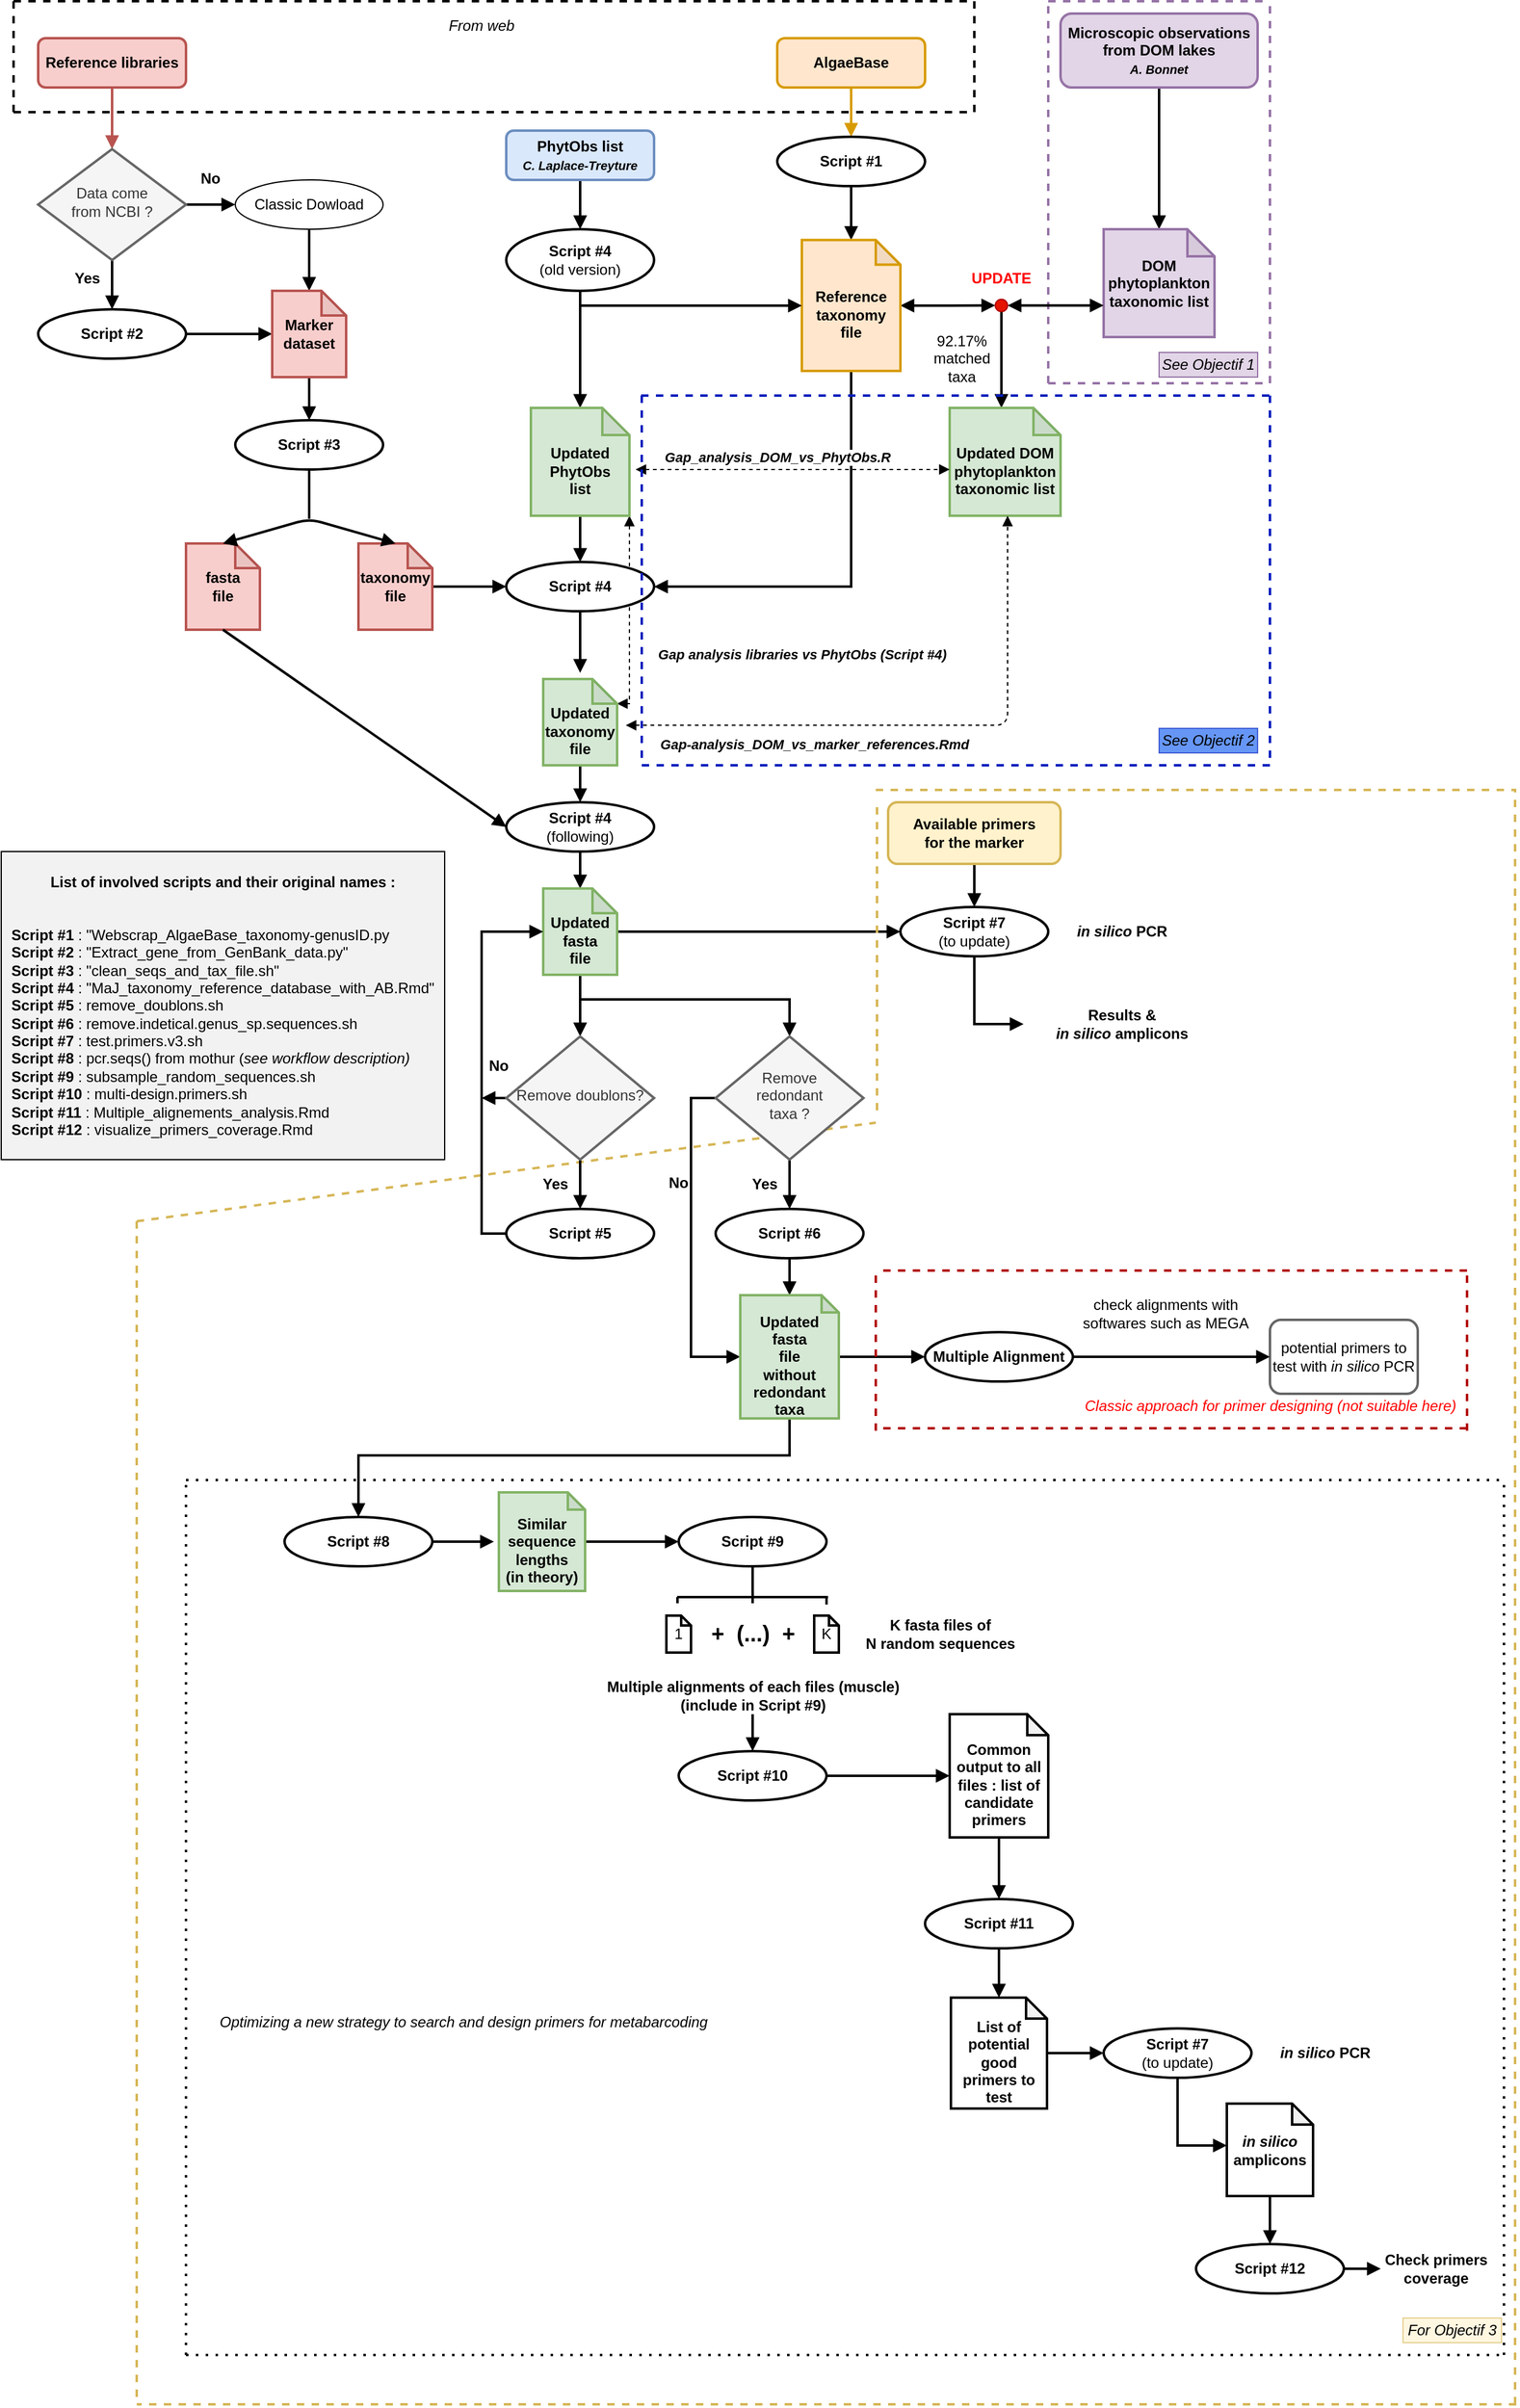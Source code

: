 <mxfile version="13.7.6" type="github">
  <diagram id="C5RBs43oDa-KdzZeNtuy" name="Page-1">
    <mxGraphModel dx="1314" dy="847" grid="1" gridSize="10" guides="1" tooltips="1" connect="1" arrows="1" fold="1" page="1" pageScale="1" pageWidth="827" pageHeight="1169" math="0" shadow="0">
      <root>
        <mxCell id="WIyWlLk6GJQsqaUBKTNV-0" />
        <mxCell id="WIyWlLk6GJQsqaUBKTNV-1" parent="WIyWlLk6GJQsqaUBKTNV-0" />
        <mxCell id="K_dnV9f0_s6PBJcPADAx-151" value="" style="endArrow=none;dashed=1;html=1;strokeWidth=2;align=center;fillColor=#fff2cc;strokeColor=#d6b656;" edge="1" parent="WIyWlLk6GJQsqaUBKTNV-1">
          <mxGeometry width="50" height="50" relative="1" as="geometry">
            <mxPoint x="120" y="1000" as="sourcePoint" />
            <mxPoint x="720" y="920" as="targetPoint" />
          </mxGeometry>
        </mxCell>
        <mxCell id="K_dnV9f0_s6PBJcPADAx-35" value="" style="edgeStyle=orthogonalEdgeStyle;rounded=0;orthogonalLoop=1;jettySize=auto;html=1;endArrow=block;endFill=1;strokeColor=#b85450;strokeWidth=2;fillColor=#f8cecc;" edge="1" parent="WIyWlLk6GJQsqaUBKTNV-1" source="WIyWlLk6GJQsqaUBKTNV-3" target="WIyWlLk6GJQsqaUBKTNV-6">
          <mxGeometry relative="1" as="geometry" />
        </mxCell>
        <mxCell id="WIyWlLk6GJQsqaUBKTNV-3" value="&lt;b&gt;Reference libraries&lt;/b&gt;" style="rounded=1;whiteSpace=wrap;html=1;fontSize=12;glass=0;strokeWidth=2;shadow=0;fillColor=#f8cecc;strokeColor=#b85450;" parent="WIyWlLk6GJQsqaUBKTNV-1" vertex="1">
          <mxGeometry x="40" y="40" width="120" height="40" as="geometry" />
        </mxCell>
        <mxCell id="K_dnV9f0_s6PBJcPADAx-55" value="" style="edgeStyle=orthogonalEdgeStyle;rounded=0;orthogonalLoop=1;jettySize=auto;html=1;endArrow=block;endFill=1;endSize=6;strokeColor=#000000;strokeWidth=2;align=center;" edge="1" parent="WIyWlLk6GJQsqaUBKTNV-1" source="WIyWlLk6GJQsqaUBKTNV-6" target="K_dnV9f0_s6PBJcPADAx-37">
          <mxGeometry relative="1" as="geometry" />
        </mxCell>
        <mxCell id="K_dnV9f0_s6PBJcPADAx-56" value="" style="edgeStyle=orthogonalEdgeStyle;rounded=0;orthogonalLoop=1;jettySize=auto;html=1;endArrow=block;endFill=1;endSize=6;strokeColor=#000000;strokeWidth=2;align=center;" edge="1" parent="WIyWlLk6GJQsqaUBKTNV-1" source="WIyWlLk6GJQsqaUBKTNV-6" target="K_dnV9f0_s6PBJcPADAx-39">
          <mxGeometry relative="1" as="geometry" />
        </mxCell>
        <mxCell id="WIyWlLk6GJQsqaUBKTNV-6" value="&lt;div&gt;Data come &lt;br&gt;&lt;/div&gt;&lt;div&gt;from NCBI ?&lt;/div&gt;" style="rhombus;whiteSpace=wrap;html=1;shadow=0;fontFamily=Helvetica;fontSize=12;align=center;strokeWidth=2;spacing=6;spacingTop=-4;fillColor=#f5f5f5;strokeColor=#666666;fontColor=#333333;" parent="WIyWlLk6GJQsqaUBKTNV-1" vertex="1">
          <mxGeometry x="40" y="130" width="120" height="90" as="geometry" />
        </mxCell>
        <mxCell id="K_dnV9f0_s6PBJcPADAx-93" value="" style="edgeStyle=orthogonalEdgeStyle;rounded=0;orthogonalLoop=1;jettySize=auto;html=1;startArrow=none;startFill=0;endArrow=block;endFill=1;endSize=6;strokeColor=#000000;strokeWidth=2;align=center;" edge="1" parent="WIyWlLk6GJQsqaUBKTNV-1" source="K_dnV9f0_s6PBJcPADAx-2" target="K_dnV9f0_s6PBJcPADAx-92">
          <mxGeometry relative="1" as="geometry" />
        </mxCell>
        <mxCell id="K_dnV9f0_s6PBJcPADAx-2" value="&lt;div&gt;&lt;b&gt;PhytObs list&lt;/b&gt;&lt;/div&gt;&lt;div&gt;&lt;b&gt;&lt;font style=&quot;font-size: 10px&quot;&gt;&lt;i&gt;C. Laplace-Treyture&lt;/i&gt;&lt;/font&gt;&lt;br&gt;&lt;/b&gt;&lt;/div&gt;" style="rounded=1;whiteSpace=wrap;html=1;fontSize=12;glass=0;strokeWidth=2;shadow=0;fillColor=#dae8fc;strokeColor=#6c8ebf;" vertex="1" parent="WIyWlLk6GJQsqaUBKTNV-1">
          <mxGeometry x="420" y="115" width="120" height="40" as="geometry" />
        </mxCell>
        <mxCell id="K_dnV9f0_s6PBJcPADAx-28" value="" style="endArrow=none;dashed=1;html=1;strokeColor=#000000;strokeWidth=2;" edge="1" parent="WIyWlLk6GJQsqaUBKTNV-1">
          <mxGeometry width="50" height="50" relative="1" as="geometry">
            <mxPoint x="20" y="100" as="sourcePoint" />
            <mxPoint x="20" y="10" as="targetPoint" />
          </mxGeometry>
        </mxCell>
        <mxCell id="K_dnV9f0_s6PBJcPADAx-29" value="" style="endArrow=none;dashed=1;html=1;strokeColor=#000000;strokeWidth=2;" edge="1" parent="WIyWlLk6GJQsqaUBKTNV-1">
          <mxGeometry width="50" height="50" relative="1" as="geometry">
            <mxPoint x="20" y="10" as="sourcePoint" />
            <mxPoint x="800" y="10" as="targetPoint" />
          </mxGeometry>
        </mxCell>
        <mxCell id="K_dnV9f0_s6PBJcPADAx-30" value="" style="endArrow=none;dashed=1;html=1;strokeColor=#000000;strokeWidth=2;" edge="1" parent="WIyWlLk6GJQsqaUBKTNV-1">
          <mxGeometry width="50" height="50" relative="1" as="geometry">
            <mxPoint x="20" y="100" as="sourcePoint" />
            <mxPoint x="800" y="100" as="targetPoint" />
          </mxGeometry>
        </mxCell>
        <mxCell id="K_dnV9f0_s6PBJcPADAx-31" value="" style="endArrow=none;dashed=1;html=1;strokeColor=#000000;strokeWidth=2;" edge="1" parent="WIyWlLk6GJQsqaUBKTNV-1">
          <mxGeometry width="50" height="50" relative="1" as="geometry">
            <mxPoint x="800" y="100" as="sourcePoint" />
            <mxPoint x="800" y="10" as="targetPoint" />
          </mxGeometry>
        </mxCell>
        <mxCell id="K_dnV9f0_s6PBJcPADAx-32" value="&lt;i&gt;From web&lt;/i&gt;" style="text;html=1;strokeColor=none;fillColor=none;align=center;verticalAlign=middle;whiteSpace=wrap;rounded=0;" vertex="1" parent="WIyWlLk6GJQsqaUBKTNV-1">
          <mxGeometry x="360" y="20" width="80" height="20" as="geometry" />
        </mxCell>
        <mxCell id="K_dnV9f0_s6PBJcPADAx-41" value="" style="edgeStyle=orthogonalEdgeStyle;rounded=0;orthogonalLoop=1;jettySize=auto;html=1;endArrow=block;endFill=1;strokeColor=#d79b00;strokeWidth=2;fillColor=#ffe6cc;" edge="1" parent="WIyWlLk6GJQsqaUBKTNV-1" source="K_dnV9f0_s6PBJcPADAx-36" target="K_dnV9f0_s6PBJcPADAx-40">
          <mxGeometry relative="1" as="geometry" />
        </mxCell>
        <mxCell id="K_dnV9f0_s6PBJcPADAx-36" value="&lt;b&gt;AlgaeBase&lt;/b&gt;" style="rounded=1;whiteSpace=wrap;html=1;strokeWidth=2;fillColor=#ffe6cc;strokeColor=#d79b00;" vertex="1" parent="WIyWlLk6GJQsqaUBKTNV-1">
          <mxGeometry x="640" y="40" width="120" height="40" as="geometry" />
        </mxCell>
        <mxCell id="K_dnV9f0_s6PBJcPADAx-53" value="" style="edgeStyle=orthogonalEdgeStyle;rounded=0;orthogonalLoop=1;jettySize=auto;html=1;endArrow=block;endFill=1;endSize=6;strokeColor=#000000;strokeWidth=2;align=center;" edge="1" parent="WIyWlLk6GJQsqaUBKTNV-1" source="K_dnV9f0_s6PBJcPADAx-37" target="K_dnV9f0_s6PBJcPADAx-52">
          <mxGeometry relative="1" as="geometry" />
        </mxCell>
        <mxCell id="K_dnV9f0_s6PBJcPADAx-37" value="&lt;b&gt;Script #2&lt;/b&gt;" style="ellipse;whiteSpace=wrap;html=1;strokeWidth=2;" vertex="1" parent="WIyWlLk6GJQsqaUBKTNV-1">
          <mxGeometry x="40" y="260" width="120" height="40" as="geometry" />
        </mxCell>
        <mxCell id="K_dnV9f0_s6PBJcPADAx-54" value="" style="edgeStyle=orthogonalEdgeStyle;rounded=0;orthogonalLoop=1;jettySize=auto;html=1;endArrow=block;endFill=1;endSize=6;strokeColor=#000000;strokeWidth=2;align=center;" edge="1" parent="WIyWlLk6GJQsqaUBKTNV-1" source="K_dnV9f0_s6PBJcPADAx-39" target="K_dnV9f0_s6PBJcPADAx-52">
          <mxGeometry relative="1" as="geometry" />
        </mxCell>
        <mxCell id="K_dnV9f0_s6PBJcPADAx-39" value="Classic Dowload" style="ellipse;whiteSpace=wrap;html=1;strokeWidth=1;" vertex="1" parent="WIyWlLk6GJQsqaUBKTNV-1">
          <mxGeometry x="200" y="155" width="120" height="40" as="geometry" />
        </mxCell>
        <mxCell id="K_dnV9f0_s6PBJcPADAx-73" value="" style="edgeStyle=orthogonalEdgeStyle;rounded=0;orthogonalLoop=1;jettySize=auto;html=1;endArrow=block;endFill=1;endSize=6;strokeColor=#000000;strokeWidth=2;align=center;" edge="1" parent="WIyWlLk6GJQsqaUBKTNV-1" source="K_dnV9f0_s6PBJcPADAx-40" target="K_dnV9f0_s6PBJcPADAx-72">
          <mxGeometry relative="1" as="geometry" />
        </mxCell>
        <mxCell id="K_dnV9f0_s6PBJcPADAx-40" value="&lt;b&gt;Script #1&lt;/b&gt;" style="ellipse;whiteSpace=wrap;html=1;strokeWidth=2;" vertex="1" parent="WIyWlLk6GJQsqaUBKTNV-1">
          <mxGeometry x="640" y="120" width="120" height="40" as="geometry" />
        </mxCell>
        <mxCell id="K_dnV9f0_s6PBJcPADAx-63" value="" style="edgeStyle=orthogonalEdgeStyle;rounded=0;orthogonalLoop=1;jettySize=auto;html=1;endArrow=block;endFill=1;endSize=6;strokeColor=#000000;strokeWidth=2;align=center;" edge="1" parent="WIyWlLk6GJQsqaUBKTNV-1" source="K_dnV9f0_s6PBJcPADAx-52" target="K_dnV9f0_s6PBJcPADAx-62">
          <mxGeometry relative="1" as="geometry" />
        </mxCell>
        <mxCell id="K_dnV9f0_s6PBJcPADAx-52" value="&lt;div&gt;&lt;b&gt;Marker&lt;/b&gt;&lt;/div&gt;&lt;div&gt;&lt;b&gt;dataset&lt;br&gt;&lt;/b&gt;&lt;/div&gt;" style="shape=note;whiteSpace=wrap;html=1;backgroundOutline=1;darkOpacity=0.05;strokeWidth=2;size=20;fillColor=#f8cecc;strokeColor=#b85450;" vertex="1" parent="WIyWlLk6GJQsqaUBKTNV-1">
          <mxGeometry x="230" y="245" width="60" height="70" as="geometry" />
        </mxCell>
        <mxCell id="K_dnV9f0_s6PBJcPADAx-57" value="&lt;b&gt;Yes&lt;/b&gt;" style="text;html=1;strokeColor=none;fillColor=none;align=center;verticalAlign=middle;whiteSpace=wrap;rounded=0;" vertex="1" parent="WIyWlLk6GJQsqaUBKTNV-1">
          <mxGeometry x="60" y="225" width="40" height="20" as="geometry" />
        </mxCell>
        <mxCell id="K_dnV9f0_s6PBJcPADAx-58" value="&lt;b&gt;No&lt;/b&gt;" style="text;whiteSpace=wrap;html=1;" vertex="1" parent="WIyWlLk6GJQsqaUBKTNV-1">
          <mxGeometry x="170" y="140" width="20" height="30" as="geometry" />
        </mxCell>
        <mxCell id="K_dnV9f0_s6PBJcPADAx-104" value="" style="edgeStyle=orthogonalEdgeStyle;rounded=0;orthogonalLoop=1;jettySize=auto;html=1;startArrow=none;startFill=0;endArrow=none;endFill=0;endSize=6;strokeColor=#000000;strokeWidth=2;align=center;" edge="1" parent="WIyWlLk6GJQsqaUBKTNV-1" source="K_dnV9f0_s6PBJcPADAx-62">
          <mxGeometry relative="1" as="geometry">
            <mxPoint x="260" y="430" as="targetPoint" />
          </mxGeometry>
        </mxCell>
        <mxCell id="K_dnV9f0_s6PBJcPADAx-62" value="&lt;b&gt;Script #3&lt;/b&gt;" style="ellipse;whiteSpace=wrap;html=1;strokeWidth=2;" vertex="1" parent="WIyWlLk6GJQsqaUBKTNV-1">
          <mxGeometry x="200" y="350" width="120" height="40" as="geometry" />
        </mxCell>
        <mxCell id="K_dnV9f0_s6PBJcPADAx-66" value="" style="edgeStyle=orthogonalEdgeStyle;rounded=0;orthogonalLoop=1;jettySize=auto;html=1;endArrow=block;endFill=1;endSize=6;strokeColor=#000000;strokeWidth=2;align=center;" edge="1" parent="WIyWlLk6GJQsqaUBKTNV-1" source="K_dnV9f0_s6PBJcPADAx-64" target="K_dnV9f0_s6PBJcPADAx-65">
          <mxGeometry relative="1" as="geometry" />
        </mxCell>
        <mxCell id="K_dnV9f0_s6PBJcPADAx-64" value="&lt;div&gt;&lt;b&gt;Microscopic observations from DOM lakes&lt;/b&gt;&lt;/div&gt;&lt;div&gt;&lt;b&gt;&lt;font style=&quot;font-size: 10px&quot;&gt;&lt;i&gt;A. Bonnet&lt;/i&gt;&lt;/font&gt;&lt;br&gt;&lt;/b&gt;&lt;/div&gt;" style="rounded=1;whiteSpace=wrap;html=1;fontSize=12;glass=0;strokeWidth=2;shadow=0;fillColor=#e1d5e7;strokeColor=#9673a6;" vertex="1" parent="WIyWlLk6GJQsqaUBKTNV-1">
          <mxGeometry x="870" y="20" width="160" height="60" as="geometry" />
        </mxCell>
        <mxCell id="K_dnV9f0_s6PBJcPADAx-65" value="&lt;div&gt;&lt;b&gt;DOM phytoplankton&lt;/b&gt;&lt;/div&gt;&lt;div&gt;&lt;b&gt;taxonomic list&lt;/b&gt;&lt;/div&gt;" style="shape=note;whiteSpace=wrap;html=1;backgroundOutline=1;darkOpacity=0.05;rounded=1;shadow=0;strokeColor=#9673a6;strokeWidth=2;fillColor=#e1d5e7;glass=0;size=22;" vertex="1" parent="WIyWlLk6GJQsqaUBKTNV-1">
          <mxGeometry x="905" y="195" width="90" height="87.5" as="geometry" />
        </mxCell>
        <mxCell id="K_dnV9f0_s6PBJcPADAx-67" value="" style="endArrow=none;dashed=1;html=1;strokeColor=#9673a6;strokeWidth=2;align=center;fillColor=#e1d5e7;" edge="1" parent="WIyWlLk6GJQsqaUBKTNV-1">
          <mxGeometry width="50" height="50" relative="1" as="geometry">
            <mxPoint x="860" y="320" as="sourcePoint" />
            <mxPoint x="860" y="10" as="targetPoint" />
            <Array as="points" />
          </mxGeometry>
        </mxCell>
        <mxCell id="K_dnV9f0_s6PBJcPADAx-68" value="" style="endArrow=none;dashed=1;html=1;strokeColor=#9673a6;strokeWidth=2;align=center;fillColor=#e1d5e7;" edge="1" parent="WIyWlLk6GJQsqaUBKTNV-1">
          <mxGeometry width="50" height="50" relative="1" as="geometry">
            <mxPoint x="1040" y="320" as="sourcePoint" />
            <mxPoint x="1040" y="10" as="targetPoint" />
            <Array as="points" />
          </mxGeometry>
        </mxCell>
        <mxCell id="K_dnV9f0_s6PBJcPADAx-69" value="" style="endArrow=none;dashed=1;html=1;strokeColor=#9673a6;strokeWidth=2;align=center;fillColor=#e1d5e7;" edge="1" parent="WIyWlLk6GJQsqaUBKTNV-1">
          <mxGeometry width="50" height="50" relative="1" as="geometry">
            <mxPoint x="860" y="320" as="sourcePoint" />
            <mxPoint x="1040" y="320" as="targetPoint" />
          </mxGeometry>
        </mxCell>
        <mxCell id="K_dnV9f0_s6PBJcPADAx-70" value="" style="endArrow=none;dashed=1;html=1;strokeColor=#9673a6;strokeWidth=2;align=center;fillColor=#e1d5e7;" edge="1" parent="WIyWlLk6GJQsqaUBKTNV-1">
          <mxGeometry width="50" height="50" relative="1" as="geometry">
            <mxPoint x="860" y="10" as="sourcePoint" />
            <mxPoint x="1040" y="10" as="targetPoint" />
          </mxGeometry>
        </mxCell>
        <mxCell id="K_dnV9f0_s6PBJcPADAx-71" value="&lt;i&gt;See Objectif 1&lt;/i&gt;" style="text;html=1;strokeColor=#9673a6;fillColor=#e1d5e7;align=center;verticalAlign=middle;whiteSpace=wrap;rounded=0;" vertex="1" parent="WIyWlLk6GJQsqaUBKTNV-1">
          <mxGeometry x="950" y="295" width="80" height="20" as="geometry" />
        </mxCell>
        <mxCell id="K_dnV9f0_s6PBJcPADAx-86" value="" style="edgeStyle=orthogonalEdgeStyle;rounded=0;orthogonalLoop=1;jettySize=auto;html=1;startArrow=block;startFill=1;endArrow=block;endFill=1;endSize=6;strokeColor=#000000;strokeWidth=2;align=center;" edge="1" parent="WIyWlLk6GJQsqaUBKTNV-1" source="K_dnV9f0_s6PBJcPADAx-72" target="K_dnV9f0_s6PBJcPADAx-83">
          <mxGeometry relative="1" as="geometry" />
        </mxCell>
        <mxCell id="K_dnV9f0_s6PBJcPADAx-112" style="edgeStyle=orthogonalEdgeStyle;rounded=0;orthogonalLoop=1;jettySize=auto;html=1;entryX=1;entryY=0.5;entryDx=0;entryDy=0;startArrow=none;startFill=0;endArrow=block;endFill=1;endSize=6;strokeColor=#000000;strokeWidth=2;align=center;exitX=0.5;exitY=1;exitDx=0;exitDy=0;exitPerimeter=0;" edge="1" parent="WIyWlLk6GJQsqaUBKTNV-1" source="K_dnV9f0_s6PBJcPADAx-72" target="K_dnV9f0_s6PBJcPADAx-110">
          <mxGeometry relative="1" as="geometry">
            <Array as="points">
              <mxPoint x="700" y="485" />
            </Array>
          </mxGeometry>
        </mxCell>
        <mxCell id="K_dnV9f0_s6PBJcPADAx-72" value="&lt;div&gt;&lt;b&gt;&lt;br&gt;&lt;/b&gt;&lt;/div&gt;&lt;div&gt;&lt;b&gt;Reference taxonomy&lt;/b&gt;&lt;/div&gt;&lt;div&gt;&lt;b&gt;file&lt;br&gt;&lt;/b&gt;&lt;/div&gt;" style="shape=note;whiteSpace=wrap;html=1;backgroundOutline=1;darkOpacity=0.05;strokeWidth=2;size=20;fillColor=#ffe6cc;strokeColor=#d79b00;" vertex="1" parent="WIyWlLk6GJQsqaUBKTNV-1">
          <mxGeometry x="660" y="203.75" width="80" height="106.25" as="geometry" />
        </mxCell>
        <mxCell id="K_dnV9f0_s6PBJcPADAx-87" value="" style="edgeStyle=orthogonalEdgeStyle;rounded=0;orthogonalLoop=1;jettySize=auto;html=1;startArrow=block;startFill=1;endArrow=block;endFill=1;endSize=6;strokeColor=#000000;strokeWidth=2;align=center;" edge="1" parent="WIyWlLk6GJQsqaUBKTNV-1" source="K_dnV9f0_s6PBJcPADAx-83" target="K_dnV9f0_s6PBJcPADAx-65">
          <mxGeometry relative="1" as="geometry">
            <Array as="points">
              <mxPoint x="900" y="257" />
              <mxPoint x="900" y="257" />
            </Array>
          </mxGeometry>
        </mxCell>
        <mxCell id="K_dnV9f0_s6PBJcPADAx-89" value="" style="edgeStyle=orthogonalEdgeStyle;rounded=0;orthogonalLoop=1;jettySize=auto;html=1;startArrow=none;startFill=0;endArrow=block;endFill=1;endSize=6;strokeColor=#000000;strokeWidth=2;align=center;" edge="1" parent="WIyWlLk6GJQsqaUBKTNV-1" source="K_dnV9f0_s6PBJcPADAx-83">
          <mxGeometry relative="1" as="geometry">
            <mxPoint x="822" y="340" as="targetPoint" />
          </mxGeometry>
        </mxCell>
        <mxCell id="K_dnV9f0_s6PBJcPADAx-83" value="" style="ellipse;whiteSpace=wrap;html=1;strokeWidth=1;fillColor=#e51400;strokeColor=#B20000;fontColor=#ffffff;" vertex="1" parent="WIyWlLk6GJQsqaUBKTNV-1">
          <mxGeometry x="817" y="251.88" width="10" height="10" as="geometry" />
        </mxCell>
        <mxCell id="K_dnV9f0_s6PBJcPADAx-15" value="&lt;font color=&quot;#FF0000&quot;&gt;&lt;b&gt;UPDATE&lt;/b&gt;&lt;/font&gt;" style="text;html=1;align=center;verticalAlign=middle;whiteSpace=wrap;rounded=0;" vertex="1" parent="WIyWlLk6GJQsqaUBKTNV-1">
          <mxGeometry x="802" y="225" width="40" height="20" as="geometry" />
        </mxCell>
        <mxCell id="K_dnV9f0_s6PBJcPADAx-90" value="&lt;div&gt;&lt;b&gt;&lt;br&gt;&lt;/b&gt;&lt;/div&gt;&lt;div&gt;&lt;b&gt;Updated DOM phytoplankton&lt;/b&gt;&lt;/div&gt;&lt;div&gt;&lt;b&gt;taxonomic list&lt;/b&gt;&lt;/div&gt;" style="shape=note;whiteSpace=wrap;html=1;backgroundOutline=1;darkOpacity=0.05;rounded=1;shadow=0;strokeColor=#82b366;strokeWidth=2;fillColor=#d5e8d4;glass=0;size=22;" vertex="1" parent="WIyWlLk6GJQsqaUBKTNV-1">
          <mxGeometry x="780" y="340" width="90" height="87.5" as="geometry" />
        </mxCell>
        <mxCell id="K_dnV9f0_s6PBJcPADAx-95" style="edgeStyle=orthogonalEdgeStyle;rounded=0;orthogonalLoop=1;jettySize=auto;html=1;startArrow=none;startFill=0;endArrow=block;endFill=1;endSize=6;strokeColor=#000000;strokeWidth=2;align=center;exitX=0.5;exitY=1;exitDx=0;exitDy=0;" edge="1" parent="WIyWlLk6GJQsqaUBKTNV-1" source="K_dnV9f0_s6PBJcPADAx-92" target="K_dnV9f0_s6PBJcPADAx-72">
          <mxGeometry relative="1" as="geometry">
            <Array as="points">
              <mxPoint x="480" y="257" />
            </Array>
          </mxGeometry>
        </mxCell>
        <mxCell id="K_dnV9f0_s6PBJcPADAx-92" value="&lt;div&gt;&lt;b&gt;Script #4 &lt;/b&gt;&lt;br&gt;&lt;/div&gt;&lt;div&gt;(old version)&lt;/div&gt;" style="ellipse;whiteSpace=wrap;html=1;rounded=1;shadow=0;strokeWidth=2;glass=0;" vertex="1" parent="WIyWlLk6GJQsqaUBKTNV-1">
          <mxGeometry x="420" y="195" width="120" height="50" as="geometry" />
        </mxCell>
        <mxCell id="K_dnV9f0_s6PBJcPADAx-94" value="&lt;div&gt;92.17%&lt;/div&gt;&lt;div&gt;matched taxa&lt;/div&gt;" style="text;html=1;strokeColor=none;fillColor=none;align=center;verticalAlign=middle;whiteSpace=wrap;rounded=0;" vertex="1" parent="WIyWlLk6GJQsqaUBKTNV-1">
          <mxGeometry x="770" y="290" width="40" height="20" as="geometry" />
        </mxCell>
        <mxCell id="K_dnV9f0_s6PBJcPADAx-96" value="" style="endArrow=block;html=1;strokeColor=#000000;strokeWidth=2;align=center;endFill=1;" edge="1" parent="WIyWlLk6GJQsqaUBKTNV-1">
          <mxGeometry width="50" height="50" relative="1" as="geometry">
            <mxPoint x="480" y="245" as="sourcePoint" />
            <mxPoint x="480" y="340" as="targetPoint" />
          </mxGeometry>
        </mxCell>
        <mxCell id="K_dnV9f0_s6PBJcPADAx-111" value="" style="edgeStyle=orthogonalEdgeStyle;rounded=0;orthogonalLoop=1;jettySize=auto;html=1;startArrow=none;startFill=0;endArrow=block;endFill=1;endSize=6;strokeColor=#000000;strokeWidth=2;align=center;" edge="1" parent="WIyWlLk6GJQsqaUBKTNV-1" source="K_dnV9f0_s6PBJcPADAx-97" target="K_dnV9f0_s6PBJcPADAx-110">
          <mxGeometry relative="1" as="geometry" />
        </mxCell>
        <mxCell id="K_dnV9f0_s6PBJcPADAx-156" style="edgeStyle=orthogonalEdgeStyle;rounded=0;orthogonalLoop=1;jettySize=auto;html=1;entryX=0;entryY=0;entryDx=60;entryDy=20;entryPerimeter=0;dashed=1;startArrow=block;startFill=1;endArrow=block;endFill=1;endSize=6;strokeColor=#000000;strokeWidth=1;align=center;" edge="1" parent="WIyWlLk6GJQsqaUBKTNV-1" source="K_dnV9f0_s6PBJcPADAx-97" target="K_dnV9f0_s6PBJcPADAx-115">
          <mxGeometry relative="1" as="geometry">
            <Array as="points">
              <mxPoint x="520" y="580" />
            </Array>
          </mxGeometry>
        </mxCell>
        <mxCell id="K_dnV9f0_s6PBJcPADAx-97" value="&lt;div&gt;&lt;b&gt;&lt;br&gt;&lt;/b&gt;&lt;/div&gt;&lt;div&gt;&lt;b&gt;Updated PhytObs&lt;/b&gt;&lt;/div&gt;&lt;div&gt;&lt;b&gt;list&lt;/b&gt;&lt;/div&gt;" style="shape=note;whiteSpace=wrap;html=1;backgroundOutline=1;darkOpacity=0.05;rounded=1;shadow=0;strokeColor=#82b366;strokeWidth=2;fillColor=#d5e8d4;glass=0;size=22;" vertex="1" parent="WIyWlLk6GJQsqaUBKTNV-1">
          <mxGeometry x="440" y="340" width="80" height="87.5" as="geometry" />
        </mxCell>
        <mxCell id="K_dnV9f0_s6PBJcPADAx-101" value="" style="endArrow=block;html=1;strokeColor=#000000;strokeWidth=1;align=center;entryX=0;entryY=0.571;entryDx=0;entryDy=0;entryPerimeter=0;startArrow=block;startFill=1;endFill=1;dashed=1;" edge="1" parent="WIyWlLk6GJQsqaUBKTNV-1" target="K_dnV9f0_s6PBJcPADAx-90">
          <mxGeometry relative="1" as="geometry">
            <mxPoint x="525" y="390" as="sourcePoint" />
            <mxPoint x="625" y="390" as="targetPoint" />
          </mxGeometry>
        </mxCell>
        <mxCell id="K_dnV9f0_s6PBJcPADAx-102" value="&lt;b&gt;Gap_analysis_DOM_vs_PhytObs.R &lt;/b&gt;" style="edgeLabel;resizable=0;html=1;align=center;verticalAlign=middle;fontStyle=2" connectable="0" vertex="1" parent="K_dnV9f0_s6PBJcPADAx-101">
          <mxGeometry relative="1" as="geometry">
            <mxPoint x="-13" y="-9.98" as="offset" />
          </mxGeometry>
        </mxCell>
        <mxCell id="K_dnV9f0_s6PBJcPADAx-109" value="" style="edgeStyle=orthogonalEdgeStyle;rounded=0;orthogonalLoop=1;jettySize=auto;html=1;startArrow=none;startFill=0;endArrow=block;endFill=1;endSize=6;strokeColor=#000000;strokeWidth=2;align=center;" edge="1" parent="WIyWlLk6GJQsqaUBKTNV-1" source="K_dnV9f0_s6PBJcPADAx-105">
          <mxGeometry relative="1" as="geometry">
            <mxPoint x="420" y="485" as="targetPoint" />
          </mxGeometry>
        </mxCell>
        <mxCell id="K_dnV9f0_s6PBJcPADAx-105" value="&lt;div&gt;&lt;b&gt;taxonomy&lt;/b&gt;&lt;/div&gt;&lt;div&gt;&lt;b&gt;file&lt;br&gt;&lt;/b&gt;&lt;/div&gt;" style="shape=note;whiteSpace=wrap;html=1;backgroundOutline=1;darkOpacity=0.05;strokeWidth=2;size=20;fillColor=#f8cecc;strokeColor=#b85450;" vertex="1" parent="WIyWlLk6GJQsqaUBKTNV-1">
          <mxGeometry x="300" y="450" width="60" height="70" as="geometry" />
        </mxCell>
        <mxCell id="K_dnV9f0_s6PBJcPADAx-106" value="&lt;div&gt;&lt;b&gt;fasta&lt;/b&gt;&lt;/div&gt;&lt;div&gt;&lt;b&gt;file&lt;br&gt;&lt;/b&gt;&lt;/div&gt;" style="shape=note;whiteSpace=wrap;html=1;backgroundOutline=1;darkOpacity=0.05;strokeWidth=2;size=20;fillColor=#f8cecc;strokeColor=#b85450;" vertex="1" parent="WIyWlLk6GJQsqaUBKTNV-1">
          <mxGeometry x="160" y="450" width="60" height="70" as="geometry" />
        </mxCell>
        <mxCell id="K_dnV9f0_s6PBJcPADAx-107" value="" style="endArrow=block;html=1;strokeColor=#000000;strokeWidth=2;align=center;exitX=0.5;exitY=0;exitDx=0;exitDy=0;exitPerimeter=0;entryX=0.5;entryY=0;entryDx=0;entryDy=0;entryPerimeter=0;endFill=1;startArrow=block;startFill=1;" edge="1" parent="WIyWlLk6GJQsqaUBKTNV-1" source="K_dnV9f0_s6PBJcPADAx-106" target="K_dnV9f0_s6PBJcPADAx-105">
          <mxGeometry width="50" height="50" relative="1" as="geometry">
            <mxPoint x="390" y="490" as="sourcePoint" />
            <mxPoint x="330" y="440" as="targetPoint" />
            <Array as="points">
              <mxPoint x="260" y="430" />
            </Array>
          </mxGeometry>
        </mxCell>
        <mxCell id="K_dnV9f0_s6PBJcPADAx-114" value="" style="edgeStyle=orthogonalEdgeStyle;rounded=0;orthogonalLoop=1;jettySize=auto;html=1;startArrow=none;startFill=0;endArrow=block;endFill=1;endSize=6;strokeColor=#000000;strokeWidth=2;align=center;" edge="1" parent="WIyWlLk6GJQsqaUBKTNV-1" source="K_dnV9f0_s6PBJcPADAx-110">
          <mxGeometry relative="1" as="geometry">
            <mxPoint x="480" y="555" as="targetPoint" />
          </mxGeometry>
        </mxCell>
        <mxCell id="K_dnV9f0_s6PBJcPADAx-110" value="&lt;b&gt;Script #4&lt;/b&gt;" style="ellipse;whiteSpace=wrap;html=1;strokeWidth=2;" vertex="1" parent="WIyWlLk6GJQsqaUBKTNV-1">
          <mxGeometry x="420" y="465" width="120" height="40" as="geometry" />
        </mxCell>
        <mxCell id="K_dnV9f0_s6PBJcPADAx-117" value="" style="edgeStyle=orthogonalEdgeStyle;rounded=0;orthogonalLoop=1;jettySize=auto;html=1;startArrow=none;startFill=0;endArrow=block;endFill=1;endSize=6;strokeColor=#000000;strokeWidth=2;align=center;entryX=0.5;entryY=0;entryDx=0;entryDy=0;" edge="1" parent="WIyWlLk6GJQsqaUBKTNV-1" source="K_dnV9f0_s6PBJcPADAx-115" target="K_dnV9f0_s6PBJcPADAx-118">
          <mxGeometry relative="1" as="geometry">
            <mxPoint x="480" y="650" as="targetPoint" />
            <Array as="points" />
          </mxGeometry>
        </mxCell>
        <mxCell id="K_dnV9f0_s6PBJcPADAx-115" value="&lt;div&gt;&lt;b&gt;&lt;br&gt;&lt;/b&gt;&lt;/div&gt;&lt;div&gt;&lt;b&gt;Updated&lt;br&gt;&lt;/b&gt;&lt;/div&gt;&lt;div&gt;&lt;b&gt;taxonomy&lt;/b&gt;&lt;/div&gt;&lt;div&gt;&lt;b&gt;file&lt;br&gt;&lt;/b&gt;&lt;/div&gt;" style="shape=note;whiteSpace=wrap;html=1;backgroundOutline=1;darkOpacity=0.05;strokeWidth=2;size=20;fillColor=#d5e8d4;strokeColor=#82b366;" vertex="1" parent="WIyWlLk6GJQsqaUBKTNV-1">
          <mxGeometry x="450" y="560" width="60" height="70" as="geometry" />
        </mxCell>
        <mxCell id="K_dnV9f0_s6PBJcPADAx-126" value="" style="edgeStyle=orthogonalEdgeStyle;rounded=0;orthogonalLoop=1;jettySize=auto;html=1;startArrow=none;startFill=0;endArrow=block;endFill=1;endSize=6;strokeColor=#000000;strokeWidth=2;align=center;" edge="1" parent="WIyWlLk6GJQsqaUBKTNV-1" source="K_dnV9f0_s6PBJcPADAx-118" target="K_dnV9f0_s6PBJcPADAx-125">
          <mxGeometry relative="1" as="geometry" />
        </mxCell>
        <mxCell id="K_dnV9f0_s6PBJcPADAx-118" value="&lt;div&gt;&lt;b&gt;Script #4&lt;/b&gt;&lt;/div&gt;&lt;div&gt;(following)&lt;br&gt;&lt;b&gt;&lt;/b&gt;&lt;/div&gt;" style="ellipse;whiteSpace=wrap;html=1;strokeWidth=2;" vertex="1" parent="WIyWlLk6GJQsqaUBKTNV-1">
          <mxGeometry x="420" y="660" width="120" height="40" as="geometry" />
        </mxCell>
        <mxCell id="K_dnV9f0_s6PBJcPADAx-121" value="" style="endArrow=block;html=1;strokeColor=#000000;strokeWidth=1;align=center;startArrow=block;startFill=1;endFill=1;dashed=1;" edge="1" parent="WIyWlLk6GJQsqaUBKTNV-1">
          <mxGeometry relative="1" as="geometry">
            <mxPoint x="517" y="597.54" as="sourcePoint" />
            <mxPoint x="827" y="427.5" as="targetPoint" />
            <Array as="points">
              <mxPoint x="827" y="597.5" />
            </Array>
          </mxGeometry>
        </mxCell>
        <mxCell id="K_dnV9f0_s6PBJcPADAx-122" value="&lt;div&gt;&lt;b&gt;Gap-analysis_DOM_vs_marker_references.Rmd&lt;/b&gt;&lt;/div&gt;&lt;div&gt;&lt;b&gt;&lt;br&gt; &lt;/b&gt;&lt;/div&gt;" style="edgeLabel;resizable=0;html=1;align=center;verticalAlign=middle;fontStyle=2" connectable="0" vertex="1" parent="K_dnV9f0_s6PBJcPADAx-121">
          <mxGeometry relative="1" as="geometry">
            <mxPoint x="-87" y="22.49" as="offset" />
          </mxGeometry>
        </mxCell>
        <mxCell id="K_dnV9f0_s6PBJcPADAx-133" value="" style="edgeStyle=orthogonalEdgeStyle;rounded=0;orthogonalLoop=1;jettySize=auto;html=1;startArrow=none;startFill=0;endArrow=block;endFill=1;endSize=6;strokeColor=#000000;strokeWidth=2;align=center;" edge="1" parent="WIyWlLk6GJQsqaUBKTNV-1" source="K_dnV9f0_s6PBJcPADAx-125" target="K_dnV9f0_s6PBJcPADAx-132">
          <mxGeometry relative="1" as="geometry" />
        </mxCell>
        <mxCell id="K_dnV9f0_s6PBJcPADAx-143" style="edgeStyle=orthogonalEdgeStyle;rounded=0;orthogonalLoop=1;jettySize=auto;html=1;startArrow=none;startFill=0;endArrow=block;endFill=1;endSize=6;strokeColor=#000000;strokeWidth=2;align=center;" edge="1" parent="WIyWlLk6GJQsqaUBKTNV-1" source="K_dnV9f0_s6PBJcPADAx-125" target="K_dnV9f0_s6PBJcPADAx-140">
          <mxGeometry relative="1" as="geometry">
            <Array as="points">
              <mxPoint x="480" y="820" />
              <mxPoint x="650" y="820" />
            </Array>
          </mxGeometry>
        </mxCell>
        <mxCell id="K_dnV9f0_s6PBJcPADAx-163" style="edgeStyle=orthogonalEdgeStyle;rounded=0;orthogonalLoop=1;jettySize=auto;html=1;startArrow=none;startFill=0;endArrow=block;endFill=1;endSize=6;strokeColor=#000000;strokeWidth=2;fontColor=#000000;align=center;" edge="1" parent="WIyWlLk6GJQsqaUBKTNV-1" source="K_dnV9f0_s6PBJcPADAx-125">
          <mxGeometry relative="1" as="geometry">
            <mxPoint x="740" y="765" as="targetPoint" />
          </mxGeometry>
        </mxCell>
        <mxCell id="K_dnV9f0_s6PBJcPADAx-125" value="&lt;div&gt;&lt;b&gt;&lt;br&gt;&lt;/b&gt;&lt;/div&gt;&lt;div&gt;&lt;b&gt;Updated&lt;br&gt;&lt;/b&gt;&lt;/div&gt;&lt;div&gt;&lt;b&gt;fasta&lt;/b&gt;&lt;/div&gt;&lt;div&gt;&lt;b&gt;file&lt;br&gt;&lt;/b&gt;&lt;/div&gt;" style="shape=note;whiteSpace=wrap;html=1;backgroundOutline=1;darkOpacity=0.05;strokeWidth=2;size=20;fillColor=#d5e8d4;strokeColor=#82b366;" vertex="1" parent="WIyWlLk6GJQsqaUBKTNV-1">
          <mxGeometry x="450" y="730" width="60" height="70" as="geometry" />
        </mxCell>
        <mxCell id="K_dnV9f0_s6PBJcPADAx-127" value="" style="endArrow=block;html=1;strokeColor=#000000;strokeWidth=2;align=center;exitX=0.5;exitY=1;exitDx=0;exitDy=0;exitPerimeter=0;entryX=0;entryY=0.5;entryDx=0;entryDy=0;endFill=1;" edge="1" parent="WIyWlLk6GJQsqaUBKTNV-1" source="K_dnV9f0_s6PBJcPADAx-106" target="K_dnV9f0_s6PBJcPADAx-118">
          <mxGeometry width="50" height="50" relative="1" as="geometry">
            <mxPoint x="260" y="590" as="sourcePoint" />
            <mxPoint x="310" y="540" as="targetPoint" />
          </mxGeometry>
        </mxCell>
        <mxCell id="K_dnV9f0_s6PBJcPADAx-131" value="&lt;div align=&quot;center&quot;&gt;&lt;b&gt;List of involved scripts and their original names :&lt;br&gt;&lt;/b&gt;&lt;/div&gt;&lt;div align=&quot;left&quot;&gt;&lt;b&gt;&lt;br&gt;&lt;/b&gt;&lt;/div&gt;&lt;div align=&quot;left&quot;&gt;&lt;b&gt;&lt;br&gt;&lt;/b&gt;&lt;/div&gt;&lt;div align=&quot;left&quot;&gt;&lt;b&gt;Script #1 &lt;/b&gt;: &quot;Webscrap_AlgaeBase_taxonomy-genusID.py&lt;/div&gt;&lt;div align=&quot;left&quot;&gt;&lt;b&gt;Script #2&lt;/b&gt; : &quot;Extract_gene_from_GenBank_data.py&quot;&lt;/div&gt;&lt;div align=&quot;left&quot;&gt;&lt;b&gt;Script #3&lt;/b&gt; : &quot;clean_seqs_and_tax_file.sh&quot;&lt;/div&gt;&lt;div align=&quot;left&quot;&gt;&lt;b&gt;Script #4&lt;/b&gt; : &quot;MaJ_taxonomy_reference_database_with_AB.Rmd&quot;&lt;/div&gt;&lt;div align=&quot;left&quot;&gt;&lt;b&gt;Script #5&lt;/b&gt; : remove_doublons.sh&lt;/div&gt;&lt;div align=&quot;left&quot;&gt;&lt;b&gt;Script #6 &lt;/b&gt;: remove.indetical.genus_sp.sequences.sh&lt;/div&gt;&lt;div align=&quot;left&quot;&gt;&lt;b&gt;Script #7 &lt;/b&gt;: test.primers.v3.sh&lt;/div&gt;&lt;div align=&quot;left&quot;&gt;&lt;b&gt;Script #8&lt;/b&gt; : pcr.seqs() from mothur (&lt;i&gt;see workflow description)&lt;/i&gt;&lt;/div&gt;&lt;div align=&quot;left&quot;&gt;&lt;b&gt;Script #9 &lt;/b&gt;: subsample_random_sequences.sh&lt;/div&gt;&lt;div align=&quot;left&quot;&gt;&lt;b&gt;Script #10 &lt;/b&gt;: multi-design.primers.sh&lt;/div&gt;&lt;div align=&quot;left&quot;&gt;&lt;b&gt;Script #11 &lt;/b&gt;: Multiple_alignements_analysis.Rmd&lt;/div&gt;&lt;div align=&quot;left&quot;&gt;&lt;b&gt;Script #12&lt;/b&gt; : visualize_primers_coverage.Rmd&lt;br&gt;&lt;/div&gt;" style="rounded=0;whiteSpace=wrap;html=1;strokeWidth=1;fillColor=#F2F2F2;" vertex="1" parent="WIyWlLk6GJQsqaUBKTNV-1">
          <mxGeometry x="10" y="700" width="360" height="250" as="geometry" />
        </mxCell>
        <mxCell id="K_dnV9f0_s6PBJcPADAx-135" value="" style="edgeStyle=orthogonalEdgeStyle;rounded=0;orthogonalLoop=1;jettySize=auto;html=1;startArrow=none;startFill=0;endArrow=block;endFill=1;endSize=6;strokeColor=#000000;strokeWidth=2;align=center;" edge="1" parent="WIyWlLk6GJQsqaUBKTNV-1" source="K_dnV9f0_s6PBJcPADAx-132" target="K_dnV9f0_s6PBJcPADAx-134">
          <mxGeometry relative="1" as="geometry" />
        </mxCell>
        <mxCell id="K_dnV9f0_s6PBJcPADAx-142" style="edgeStyle=orthogonalEdgeStyle;rounded=0;orthogonalLoop=1;jettySize=auto;html=1;exitX=0;exitY=0.5;exitDx=0;exitDy=0;startArrow=none;startFill=0;endArrow=block;endFill=1;endSize=6;strokeColor=#000000;strokeWidth=2;align=center;" edge="1" parent="WIyWlLk6GJQsqaUBKTNV-1" source="K_dnV9f0_s6PBJcPADAx-132">
          <mxGeometry relative="1" as="geometry">
            <mxPoint x="400" y="900" as="targetPoint" />
          </mxGeometry>
        </mxCell>
        <mxCell id="K_dnV9f0_s6PBJcPADAx-132" value="Remove doublons?" style="rhombus;whiteSpace=wrap;html=1;shadow=0;fontFamily=Helvetica;fontSize=12;align=center;strokeWidth=2;spacing=6;spacingTop=-4;fillColor=#f5f5f5;strokeColor=#666666;fontColor=#333333;" vertex="1" parent="WIyWlLk6GJQsqaUBKTNV-1">
          <mxGeometry x="420" y="850" width="120" height="100" as="geometry" />
        </mxCell>
        <mxCell id="K_dnV9f0_s6PBJcPADAx-141" style="edgeStyle=orthogonalEdgeStyle;rounded=0;orthogonalLoop=1;jettySize=auto;html=1;entryX=0;entryY=0.5;entryDx=0;entryDy=0;entryPerimeter=0;startArrow=none;startFill=0;endArrow=block;endFill=1;endSize=6;strokeColor=#000000;strokeWidth=2;align=center;" edge="1" parent="WIyWlLk6GJQsqaUBKTNV-1" source="K_dnV9f0_s6PBJcPADAx-134" target="K_dnV9f0_s6PBJcPADAx-125">
          <mxGeometry relative="1" as="geometry">
            <Array as="points">
              <mxPoint x="400" y="1010" />
              <mxPoint x="400" y="765" />
            </Array>
          </mxGeometry>
        </mxCell>
        <mxCell id="K_dnV9f0_s6PBJcPADAx-134" value="&lt;div&gt;&lt;b&gt;Script #5&lt;/b&gt;&lt;br&gt;&lt;b&gt;&lt;/b&gt;&lt;/div&gt;" style="ellipse;whiteSpace=wrap;html=1;strokeWidth=2;" vertex="1" parent="WIyWlLk6GJQsqaUBKTNV-1">
          <mxGeometry x="420" y="990" width="120" height="40" as="geometry" />
        </mxCell>
        <mxCell id="K_dnV9f0_s6PBJcPADAx-136" value="&lt;b&gt;Yes&lt;/b&gt;" style="text;html=1;strokeColor=none;fillColor=none;align=center;verticalAlign=middle;whiteSpace=wrap;rounded=0;" vertex="1" parent="WIyWlLk6GJQsqaUBKTNV-1">
          <mxGeometry x="440" y="960" width="40" height="20" as="geometry" />
        </mxCell>
        <mxCell id="K_dnV9f0_s6PBJcPADAx-139" value="&lt;b&gt;No&lt;/b&gt;" style="text;whiteSpace=wrap;html=1;" vertex="1" parent="WIyWlLk6GJQsqaUBKTNV-1">
          <mxGeometry x="404" y="860" width="20" height="30" as="geometry" />
        </mxCell>
        <mxCell id="K_dnV9f0_s6PBJcPADAx-145" value="" style="edgeStyle=orthogonalEdgeStyle;rounded=0;orthogonalLoop=1;jettySize=auto;html=1;startArrow=none;startFill=0;endArrow=block;endFill=1;endSize=6;strokeColor=#000000;strokeWidth=2;align=center;" edge="1" parent="WIyWlLk6GJQsqaUBKTNV-1" source="K_dnV9f0_s6PBJcPADAx-140" target="K_dnV9f0_s6PBJcPADAx-144">
          <mxGeometry relative="1" as="geometry" />
        </mxCell>
        <mxCell id="K_dnV9f0_s6PBJcPADAx-147" style="edgeStyle=orthogonalEdgeStyle;rounded=0;orthogonalLoop=1;jettySize=auto;html=1;exitX=0;exitY=0.5;exitDx=0;exitDy=0;startArrow=none;startFill=0;endArrow=block;endFill=1;endSize=6;strokeColor=#000000;strokeWidth=2;align=center;entryX=0;entryY=0.5;entryDx=0;entryDy=0;entryPerimeter=0;" edge="1" parent="WIyWlLk6GJQsqaUBKTNV-1" source="K_dnV9f0_s6PBJcPADAx-140" target="K_dnV9f0_s6PBJcPADAx-165">
          <mxGeometry relative="1" as="geometry">
            <mxPoint x="600" y="1110" as="targetPoint" />
            <Array as="points">
              <mxPoint x="570" y="900" />
              <mxPoint x="570" y="1110" />
            </Array>
          </mxGeometry>
        </mxCell>
        <mxCell id="K_dnV9f0_s6PBJcPADAx-140" value="&lt;div&gt;Remove &lt;br&gt;&lt;/div&gt;&lt;div&gt;redondant&lt;/div&gt;&lt;div&gt;taxa ?&lt;/div&gt;" style="rhombus;whiteSpace=wrap;html=1;shadow=0;fontFamily=Helvetica;fontSize=12;align=center;strokeWidth=2;spacing=6;spacingTop=-4;fillColor=#f5f5f5;strokeColor=#666666;fontColor=#333333;" vertex="1" parent="WIyWlLk6GJQsqaUBKTNV-1">
          <mxGeometry x="590" y="850" width="120" height="100" as="geometry" />
        </mxCell>
        <mxCell id="K_dnV9f0_s6PBJcPADAx-166" value="" style="edgeStyle=orthogonalEdgeStyle;rounded=0;orthogonalLoop=1;jettySize=auto;html=1;startArrow=none;startFill=0;endArrow=block;endFill=1;endSize=6;strokeColor=#000000;strokeWidth=2;fontColor=#000000;align=center;" edge="1" parent="WIyWlLk6GJQsqaUBKTNV-1" source="K_dnV9f0_s6PBJcPADAx-144" target="K_dnV9f0_s6PBJcPADAx-165">
          <mxGeometry relative="1" as="geometry" />
        </mxCell>
        <mxCell id="K_dnV9f0_s6PBJcPADAx-144" value="&lt;div&gt;&lt;b&gt;Script #6&lt;/b&gt;&lt;br&gt;&lt;b&gt;&lt;/b&gt;&lt;/div&gt;" style="ellipse;whiteSpace=wrap;html=1;strokeWidth=2;" vertex="1" parent="WIyWlLk6GJQsqaUBKTNV-1">
          <mxGeometry x="590" y="990" width="120" height="40" as="geometry" />
        </mxCell>
        <mxCell id="K_dnV9f0_s6PBJcPADAx-146" value="&lt;b&gt;Yes&lt;/b&gt;" style="text;html=1;strokeColor=none;fillColor=none;align=center;verticalAlign=middle;whiteSpace=wrap;rounded=0;" vertex="1" parent="WIyWlLk6GJQsqaUBKTNV-1">
          <mxGeometry x="610" y="960" width="40" height="20" as="geometry" />
        </mxCell>
        <mxCell id="K_dnV9f0_s6PBJcPADAx-148" value="&lt;b&gt;No&lt;/b&gt;" style="text;whiteSpace=wrap;html=1;" vertex="1" parent="WIyWlLk6GJQsqaUBKTNV-1">
          <mxGeometry x="550" y="955" width="20" height="30" as="geometry" />
        </mxCell>
        <mxCell id="K_dnV9f0_s6PBJcPADAx-149" value="" style="endArrow=none;dashed=1;html=1;strokeColor=#d6b656;strokeWidth=2;align=center;fillColor=#fff2cc;" edge="1" parent="WIyWlLk6GJQsqaUBKTNV-1">
          <mxGeometry width="50" height="50" relative="1" as="geometry">
            <mxPoint x="721" y="910" as="sourcePoint" />
            <mxPoint x="721" y="660" as="targetPoint" />
          </mxGeometry>
        </mxCell>
        <mxCell id="K_dnV9f0_s6PBJcPADAx-150" value="" style="endArrow=none;dashed=1;html=1;strokeColor=#d6b656;strokeWidth=2;align=center;fillColor=#fff2cc;" edge="1" parent="WIyWlLk6GJQsqaUBKTNV-1">
          <mxGeometry width="50" height="50" relative="1" as="geometry">
            <mxPoint x="1239" y="1960" as="sourcePoint" />
            <mxPoint x="1239" y="650" as="targetPoint" />
          </mxGeometry>
        </mxCell>
        <mxCell id="K_dnV9f0_s6PBJcPADAx-152" value="" style="endArrow=none;dashed=1;html=1;strokeWidth=2;align=center;fillColor=#fff2cc;strokeColor=#d6b656;" edge="1" parent="WIyWlLk6GJQsqaUBKTNV-1">
          <mxGeometry width="50" height="50" relative="1" as="geometry">
            <mxPoint x="720" y="650" as="sourcePoint" />
            <mxPoint x="1240" y="650" as="targetPoint" />
          </mxGeometry>
        </mxCell>
        <mxCell id="K_dnV9f0_s6PBJcPADAx-164" value="" style="edgeStyle=orthogonalEdgeStyle;rounded=0;orthogonalLoop=1;jettySize=auto;html=1;startArrow=none;startFill=0;endArrow=block;endFill=1;endSize=6;strokeColor=#000000;strokeWidth=2;fontColor=#000000;align=center;" edge="1" parent="WIyWlLk6GJQsqaUBKTNV-1" source="K_dnV9f0_s6PBJcPADAx-154" target="K_dnV9f0_s6PBJcPADAx-155">
          <mxGeometry relative="1" as="geometry" />
        </mxCell>
        <mxCell id="K_dnV9f0_s6PBJcPADAx-154" value="&lt;div&gt;&lt;b&gt;Available primers &lt;br&gt;&lt;/b&gt;&lt;/div&gt;&lt;div&gt;&lt;b&gt;for the marker&lt;/b&gt;&lt;/div&gt;" style="rounded=1;whiteSpace=wrap;html=1;fontSize=12;glass=0;strokeWidth=2;shadow=0;fillColor=#fff2cc;strokeColor=#d6b656;" vertex="1" parent="WIyWlLk6GJQsqaUBKTNV-1">
          <mxGeometry x="730" y="660" width="140" height="50" as="geometry" />
        </mxCell>
        <mxCell id="K_dnV9f0_s6PBJcPADAx-171" style="edgeStyle=orthogonalEdgeStyle;rounded=0;orthogonalLoop=1;jettySize=auto;html=1;exitX=0.5;exitY=1;exitDx=0;exitDy=0;startArrow=none;startFill=0;endArrow=block;endFill=1;endSize=6;strokeColor=#000000;strokeWidth=2;fontColor=#000000;align=center;" edge="1" parent="WIyWlLk6GJQsqaUBKTNV-1" source="K_dnV9f0_s6PBJcPADAx-155">
          <mxGeometry relative="1" as="geometry">
            <mxPoint x="840" y="840" as="targetPoint" />
            <Array as="points">
              <mxPoint x="800" y="840" />
            </Array>
          </mxGeometry>
        </mxCell>
        <mxCell id="K_dnV9f0_s6PBJcPADAx-155" value="&lt;div&gt;&lt;b&gt;Script #7&lt;/b&gt;&lt;/div&gt;&lt;div&gt;(to update)&lt;br&gt;&lt;b&gt;&lt;/b&gt;&lt;/div&gt;" style="ellipse;whiteSpace=wrap;html=1;strokeWidth=2;" vertex="1" parent="WIyWlLk6GJQsqaUBKTNV-1">
          <mxGeometry x="740" y="745" width="120" height="40" as="geometry" />
        </mxCell>
        <mxCell id="K_dnV9f0_s6PBJcPADAx-157" value="&lt;b&gt;Gap analysis libraries vs PhytObs (Script #4) &lt;/b&gt;" style="edgeLabel;resizable=0;html=1;align=center;verticalAlign=middle;fontStyle=2" connectable="0" vertex="1" parent="WIyWlLk6GJQsqaUBKTNV-1">
          <mxGeometry x="660.0" y="540.001" as="geometry" />
        </mxCell>
        <mxCell id="K_dnV9f0_s6PBJcPADAx-158" value="" style="endArrow=none;dashed=1;html=1;strokeWidth=2;align=center;fillColor=#0050ef;strokeColor=#001DBC;" edge="1" parent="WIyWlLk6GJQsqaUBKTNV-1">
          <mxGeometry width="50" height="50" relative="1" as="geometry">
            <mxPoint x="530" y="630" as="sourcePoint" />
            <mxPoint x="1040" y="630" as="targetPoint" />
          </mxGeometry>
        </mxCell>
        <mxCell id="K_dnV9f0_s6PBJcPADAx-159" value="" style="endArrow=none;dashed=1;html=1;strokeWidth=2;align=center;fillColor=#0050ef;strokeColor=#001DBC;" edge="1" parent="WIyWlLk6GJQsqaUBKTNV-1">
          <mxGeometry width="50" height="50" relative="1" as="geometry">
            <mxPoint x="529.5" y="330" as="sourcePoint" />
            <mxPoint x="1040" y="330" as="targetPoint" />
          </mxGeometry>
        </mxCell>
        <mxCell id="K_dnV9f0_s6PBJcPADAx-160" value="" style="endArrow=none;dashed=1;html=1;strokeWidth=2;align=center;fillColor=#0050ef;strokeColor=#001DBC;" edge="1" parent="WIyWlLk6GJQsqaUBKTNV-1">
          <mxGeometry width="50" height="50" relative="1" as="geometry">
            <mxPoint x="530" y="330" as="sourcePoint" />
            <mxPoint x="530" y="630" as="targetPoint" />
          </mxGeometry>
        </mxCell>
        <mxCell id="K_dnV9f0_s6PBJcPADAx-161" value="" style="endArrow=none;dashed=1;html=1;strokeWidth=2;align=center;fillColor=#0050ef;strokeColor=#001DBC;" edge="1" parent="WIyWlLk6GJQsqaUBKTNV-1">
          <mxGeometry width="50" height="50" relative="1" as="geometry">
            <mxPoint x="1040" y="330" as="sourcePoint" />
            <mxPoint x="1040" y="630" as="targetPoint" />
          </mxGeometry>
        </mxCell>
        <mxCell id="K_dnV9f0_s6PBJcPADAx-162" value="&lt;i&gt;See Objectif 2&lt;br&gt;&lt;/i&gt;" style="text;html=1;strokeColor=#001DBC;fillColor=#0050ef;align=center;verticalAlign=middle;whiteSpace=wrap;rounded=0;opacity=60;fontStyle=0" vertex="1" parent="WIyWlLk6GJQsqaUBKTNV-1">
          <mxGeometry x="950" y="600" width="80" height="20" as="geometry" />
        </mxCell>
        <mxCell id="K_dnV9f0_s6PBJcPADAx-187" value="" style="edgeStyle=orthogonalEdgeStyle;rounded=0;orthogonalLoop=1;jettySize=auto;html=1;startArrow=none;startFill=0;endArrow=block;endFill=1;endSize=6;strokeColor=#000000;strokeWidth=2;fontColor=#000000;align=center;" edge="1" parent="WIyWlLk6GJQsqaUBKTNV-1" source="K_dnV9f0_s6PBJcPADAx-165" target="K_dnV9f0_s6PBJcPADAx-186">
          <mxGeometry relative="1" as="geometry" />
        </mxCell>
        <mxCell id="K_dnV9f0_s6PBJcPADAx-196" value="" style="edgeStyle=orthogonalEdgeStyle;rounded=0;orthogonalLoop=1;jettySize=auto;html=1;startArrow=none;startFill=0;endArrow=block;endFill=1;endSize=6;strokeColor=#000000;strokeWidth=2;fontColor=#000000;align=center;" edge="1" parent="WIyWlLk6GJQsqaUBKTNV-1" source="K_dnV9f0_s6PBJcPADAx-165" target="K_dnV9f0_s6PBJcPADAx-195">
          <mxGeometry relative="1" as="geometry">
            <Array as="points">
              <mxPoint x="650" y="1190" />
              <mxPoint x="300" y="1190" />
            </Array>
          </mxGeometry>
        </mxCell>
        <mxCell id="K_dnV9f0_s6PBJcPADAx-165" value="&lt;div&gt;&lt;b&gt;&lt;br&gt;&lt;/b&gt;&lt;/div&gt;&lt;div&gt;&lt;b&gt;Updated&lt;br&gt;&lt;/b&gt;&lt;/div&gt;&lt;div&gt;&lt;b&gt;fasta&lt;/b&gt;&lt;/div&gt;&lt;div&gt;&lt;b&gt;file&lt;br&gt;&lt;/b&gt;&lt;/div&gt;&lt;div&gt;&lt;b&gt;without redondant taxa&lt;/b&gt;&lt;/div&gt;" style="shape=note;whiteSpace=wrap;html=1;backgroundOutline=1;darkOpacity=0.05;strokeWidth=2;size=14;fillColor=#d5e8d4;strokeColor=#82b366;" vertex="1" parent="WIyWlLk6GJQsqaUBKTNV-1">
          <mxGeometry x="610" y="1060" width="80" height="100" as="geometry" />
        </mxCell>
        <mxCell id="K_dnV9f0_s6PBJcPADAx-167" value="&lt;b&gt;&lt;i&gt;in silico &lt;/i&gt;PCR&lt;/b&gt;&lt;br&gt;&lt;i&gt;&lt;/i&gt;" style="text;html=1;strokeColor=none;fillColor=none;align=center;verticalAlign=middle;whiteSpace=wrap;rounded=0;fontColor=#000000;opacity=60;" vertex="1" parent="WIyWlLk6GJQsqaUBKTNV-1">
          <mxGeometry x="875" y="735" width="90" height="60" as="geometry" />
        </mxCell>
        <mxCell id="K_dnV9f0_s6PBJcPADAx-172" value="&lt;div&gt;&lt;b&gt;Results &amp;amp; &lt;i&gt;&lt;br&gt;&lt;/i&gt;&lt;/b&gt;&lt;/div&gt;&lt;div&gt;&lt;b&gt;&lt;i&gt;in silico &lt;/i&gt;amplicons&lt;/b&gt;&lt;/div&gt;" style="text;html=1;strokeColor=none;fillColor=none;align=center;verticalAlign=middle;whiteSpace=wrap;rounded=0;fontColor=#000000;opacity=60;" vertex="1" parent="WIyWlLk6GJQsqaUBKTNV-1">
          <mxGeometry x="845" y="830" width="150" height="20" as="geometry" />
        </mxCell>
        <mxCell id="K_dnV9f0_s6PBJcPADAx-173" style="edgeStyle=orthogonalEdgeStyle;rounded=0;orthogonalLoop=1;jettySize=auto;html=1;exitX=0.5;exitY=1;exitDx=0;exitDy=0;startArrow=none;startFill=0;endArrow=block;endFill=1;endSize=6;strokeColor=#000000;strokeWidth=2;fontColor=#000000;align=center;" edge="1" parent="WIyWlLk6GJQsqaUBKTNV-1" source="K_dnV9f0_s6PBJcPADAx-172" target="K_dnV9f0_s6PBJcPADAx-172">
          <mxGeometry relative="1" as="geometry" />
        </mxCell>
        <mxCell id="K_dnV9f0_s6PBJcPADAx-174" value="&lt;i&gt;For Objectif 3&lt;br&gt;&lt;/i&gt;" style="text;html=1;strokeColor=#d6b656;fillColor=#fff2cc;align=center;verticalAlign=middle;whiteSpace=wrap;rounded=0;opacity=60;fontStyle=0" vertex="1" parent="WIyWlLk6GJQsqaUBKTNV-1">
          <mxGeometry x="1148" y="1890" width="80" height="20" as="geometry" />
        </mxCell>
        <mxCell id="K_dnV9f0_s6PBJcPADAx-175" value="" style="endArrow=none;dashed=1;html=1;dashPattern=1 3;strokeWidth=2;fontColor=#000000;align=center;" edge="1" parent="WIyWlLk6GJQsqaUBKTNV-1">
          <mxGeometry width="50" height="50" relative="1" as="geometry">
            <mxPoint x="160" y="1210" as="sourcePoint" />
            <mxPoint x="1230" y="1210" as="targetPoint" />
          </mxGeometry>
        </mxCell>
        <mxCell id="K_dnV9f0_s6PBJcPADAx-176" value="" style="endArrow=none;dashed=1;html=1;dashPattern=1 3;strokeWidth=2;fontColor=#000000;align=center;" edge="1" parent="WIyWlLk6GJQsqaUBKTNV-1">
          <mxGeometry width="50" height="50" relative="1" as="geometry">
            <mxPoint x="160" y="1920" as="sourcePoint" />
            <mxPoint x="1230" y="1920" as="targetPoint" />
          </mxGeometry>
        </mxCell>
        <mxCell id="K_dnV9f0_s6PBJcPADAx-177" value="" style="endArrow=none;dashed=1;html=1;dashPattern=1 3;strokeWidth=2;fontColor=#000000;align=center;" edge="1" parent="WIyWlLk6GJQsqaUBKTNV-1">
          <mxGeometry width="50" height="50" relative="1" as="geometry">
            <mxPoint x="160" y="1920" as="sourcePoint" />
            <mxPoint x="160" y="1210" as="targetPoint" />
          </mxGeometry>
        </mxCell>
        <mxCell id="K_dnV9f0_s6PBJcPADAx-178" value="&lt;i&gt;Optimizing a new strategy to search and design primers for metabarcoding&lt;/i&gt;" style="text;html=1;align=center;verticalAlign=middle;resizable=0;points=[];autosize=1;fontColor=#000000;" vertex="1" parent="WIyWlLk6GJQsqaUBKTNV-1">
          <mxGeometry x="180" y="1640" width="410" height="20" as="geometry" />
        </mxCell>
        <mxCell id="K_dnV9f0_s6PBJcPADAx-179" value="" style="endArrow=none;dashed=1;html=1;strokeColor=#B20000;strokeWidth=2;fontColor=#000000;align=center;fillColor=#e51400;" edge="1" parent="WIyWlLk6GJQsqaUBKTNV-1">
          <mxGeometry width="50" height="50" relative="1" as="geometry">
            <mxPoint x="720" y="1170" as="sourcePoint" />
            <mxPoint x="720" y="1040" as="targetPoint" />
          </mxGeometry>
        </mxCell>
        <mxCell id="K_dnV9f0_s6PBJcPADAx-180" value="" style="endArrow=none;dashed=1;html=1;strokeColor=#B20000;strokeWidth=2;fontColor=#000000;align=center;fillColor=#e51400;" edge="1" parent="WIyWlLk6GJQsqaUBKTNV-1">
          <mxGeometry width="50" height="50" relative="1" as="geometry">
            <mxPoint x="1200" y="1170" as="sourcePoint" />
            <mxPoint x="1200" y="1040" as="targetPoint" />
          </mxGeometry>
        </mxCell>
        <mxCell id="K_dnV9f0_s6PBJcPADAx-181" value="" style="endArrow=none;dashed=1;html=1;strokeColor=#B20000;strokeWidth=2;fontColor=#000000;align=center;fillColor=#e51400;" edge="1" parent="WIyWlLk6GJQsqaUBKTNV-1">
          <mxGeometry width="50" height="50" relative="1" as="geometry">
            <mxPoint x="1200" y="1040" as="sourcePoint" />
            <mxPoint x="720" y="1040" as="targetPoint" />
          </mxGeometry>
        </mxCell>
        <mxCell id="K_dnV9f0_s6PBJcPADAx-182" value="" style="endArrow=none;dashed=1;html=1;strokeColor=#B20000;strokeWidth=2;fontColor=#000000;align=center;fillColor=#e51400;" edge="1" parent="WIyWlLk6GJQsqaUBKTNV-1">
          <mxGeometry width="50" height="50" relative="1" as="geometry">
            <mxPoint x="1200" y="1168" as="sourcePoint" />
            <mxPoint x="720" y="1168" as="targetPoint" />
          </mxGeometry>
        </mxCell>
        <mxCell id="K_dnV9f0_s6PBJcPADAx-184" value="&lt;font color=&quot;#FF0000&quot;&gt;&lt;i&gt;Classic approach for primer designing (not suitable here)&lt;/i&gt;&lt;/font&gt;" style="text;html=1;align=center;verticalAlign=middle;resizable=0;points=[];autosize=1;fontColor=#000000;" vertex="1" parent="WIyWlLk6GJQsqaUBKTNV-1">
          <mxGeometry x="880" y="1140" width="320" height="20" as="geometry" />
        </mxCell>
        <mxCell id="K_dnV9f0_s6PBJcPADAx-191" value="" style="edgeStyle=orthogonalEdgeStyle;rounded=0;orthogonalLoop=1;jettySize=auto;html=1;startArrow=none;startFill=0;endArrow=block;endFill=1;endSize=6;strokeColor=#000000;strokeWidth=2;fontColor=#000000;align=center;" edge="1" parent="WIyWlLk6GJQsqaUBKTNV-1" source="K_dnV9f0_s6PBJcPADAx-186" target="K_dnV9f0_s6PBJcPADAx-190">
          <mxGeometry relative="1" as="geometry" />
        </mxCell>
        <mxCell id="K_dnV9f0_s6PBJcPADAx-186" value="&lt;div&gt;&lt;b&gt;Multiple Alignment&lt;/b&gt;&lt;br&gt;&lt;/div&gt;" style="ellipse;whiteSpace=wrap;html=1;strokeWidth=2;" vertex="1" parent="WIyWlLk6GJQsqaUBKTNV-1">
          <mxGeometry x="760" y="1090" width="120" height="40" as="geometry" />
        </mxCell>
        <mxCell id="K_dnV9f0_s6PBJcPADAx-190" value="potential primers to test with &lt;i&gt;in silico &lt;/i&gt;PCR" style="rounded=1;whiteSpace=wrap;html=1;strokeWidth=2;opacity=60;" vertex="1" parent="WIyWlLk6GJQsqaUBKTNV-1">
          <mxGeometry x="1040" y="1080" width="120" height="60" as="geometry" />
        </mxCell>
        <mxCell id="K_dnV9f0_s6PBJcPADAx-192" value="&lt;div&gt;check alignments with &lt;br&gt;&lt;/div&gt;&lt;div&gt;softwares such as MEGA&lt;/div&gt;" style="text;html=1;align=center;verticalAlign=middle;resizable=0;points=[];autosize=1;fontColor=#000000;" vertex="1" parent="WIyWlLk6GJQsqaUBKTNV-1">
          <mxGeometry x="880" y="1060" width="150" height="30" as="geometry" />
        </mxCell>
        <mxCell id="K_dnV9f0_s6PBJcPADAx-199" value="" style="edgeStyle=orthogonalEdgeStyle;rounded=0;orthogonalLoop=1;jettySize=auto;html=1;startArrow=none;startFill=0;endArrow=block;endFill=1;endSize=6;strokeColor=#000000;strokeWidth=2;fontColor=#000000;align=center;exitX=1;exitY=0.5;exitDx=0;exitDy=0;" edge="1" parent="WIyWlLk6GJQsqaUBKTNV-1" source="K_dnV9f0_s6PBJcPADAx-195">
          <mxGeometry relative="1" as="geometry">
            <mxPoint x="410" y="1260" as="targetPoint" />
          </mxGeometry>
        </mxCell>
        <mxCell id="K_dnV9f0_s6PBJcPADAx-195" value="&lt;div&gt;&lt;b&gt;Script #8&lt;/b&gt;&lt;br&gt;&lt;b&gt;&lt;/b&gt;&lt;/div&gt;" style="ellipse;whiteSpace=wrap;html=1;strokeWidth=2;" vertex="1" parent="WIyWlLk6GJQsqaUBKTNV-1">
          <mxGeometry x="240" y="1240" width="120" height="40" as="geometry" />
        </mxCell>
        <mxCell id="K_dnV9f0_s6PBJcPADAx-216" value="" style="edgeStyle=orthogonalEdgeStyle;rounded=0;orthogonalLoop=1;jettySize=auto;html=1;startArrow=none;startFill=0;endArrow=none;endFill=0;endSize=6;strokeColor=#000000;strokeWidth=2;fontColor=#000000;align=center;" edge="1" parent="WIyWlLk6GJQsqaUBKTNV-1" source="K_dnV9f0_s6PBJcPADAx-197" target="K_dnV9f0_s6PBJcPADAx-215">
          <mxGeometry relative="1" as="geometry" />
        </mxCell>
        <mxCell id="K_dnV9f0_s6PBJcPADAx-197" value="&lt;div&gt;&lt;b&gt;Script #9&lt;/b&gt;&lt;br&gt;&lt;b&gt;&lt;/b&gt;&lt;/div&gt;" style="ellipse;whiteSpace=wrap;html=1;strokeWidth=2;" vertex="1" parent="WIyWlLk6GJQsqaUBKTNV-1">
          <mxGeometry x="560" y="1240" width="120" height="40" as="geometry" />
        </mxCell>
        <mxCell id="K_dnV9f0_s6PBJcPADAx-200" value="" style="edgeStyle=orthogonalEdgeStyle;rounded=0;orthogonalLoop=1;jettySize=auto;html=1;startArrow=none;startFill=0;endArrow=block;endFill=1;endSize=6;strokeColor=#000000;strokeWidth=2;fontColor=#000000;align=center;exitX=0;exitY=0;exitDx=70;exitDy=47;exitPerimeter=0;" edge="1" parent="WIyWlLk6GJQsqaUBKTNV-1" source="K_dnV9f0_s6PBJcPADAx-198" target="K_dnV9f0_s6PBJcPADAx-197">
          <mxGeometry relative="1" as="geometry">
            <Array as="points">
              <mxPoint x="484" y="1260" />
            </Array>
          </mxGeometry>
        </mxCell>
        <mxCell id="K_dnV9f0_s6PBJcPADAx-198" value="&lt;div&gt;&lt;b&gt;&lt;br&gt;&lt;/b&gt;&lt;/div&gt;&lt;div&gt;&lt;b&gt;Similar sequence lengths &lt;br&gt;&lt;/b&gt;&lt;/div&gt;&lt;div&gt;&lt;b&gt;(in theory)&lt;/b&gt;&lt;/div&gt;" style="shape=note;whiteSpace=wrap;html=1;backgroundOutline=1;darkOpacity=0.05;strokeWidth=2;size=14;fillColor=#d5e8d4;strokeColor=#82b366;" vertex="1" parent="WIyWlLk6GJQsqaUBKTNV-1">
          <mxGeometry x="414" y="1220" width="70" height="80" as="geometry" />
        </mxCell>
        <mxCell id="K_dnV9f0_s6PBJcPADAx-203" value="1" style="shape=note;whiteSpace=wrap;html=1;backgroundOutline=1;darkOpacity=0.05;strokeWidth=2;size=8;" vertex="1" parent="WIyWlLk6GJQsqaUBKTNV-1">
          <mxGeometry x="550" y="1320" width="20" height="30" as="geometry" />
        </mxCell>
        <mxCell id="K_dnV9f0_s6PBJcPADAx-212" value="&lt;font style=&quot;font-size: 18px&quot;&gt;&lt;b&gt;+&amp;nbsp; (...)&amp;nbsp; +&lt;br&gt;&lt;/b&gt;&lt;/font&gt;" style="text;html=1;align=center;verticalAlign=middle;resizable=0;points=[];autosize=1;fontColor=#000000;" vertex="1" parent="WIyWlLk6GJQsqaUBKTNV-1">
          <mxGeometry x="580" y="1325" width="80" height="20" as="geometry" />
        </mxCell>
        <mxCell id="K_dnV9f0_s6PBJcPADAx-214" value="K" style="shape=note;whiteSpace=wrap;html=1;backgroundOutline=1;darkOpacity=0.05;strokeWidth=2;size=8;" vertex="1" parent="WIyWlLk6GJQsqaUBKTNV-1">
          <mxGeometry x="670" y="1320" width="20" height="30" as="geometry" />
        </mxCell>
        <mxCell id="K_dnV9f0_s6PBJcPADAx-215" value="" style="line;strokeWidth=2;html=1;perimeter=backbonePerimeter;points=[];outlineConnect=0;" vertex="1" parent="WIyWlLk6GJQsqaUBKTNV-1">
          <mxGeometry x="558.75" y="1300" width="122.5" height="10" as="geometry" />
        </mxCell>
        <mxCell id="K_dnV9f0_s6PBJcPADAx-220" value="" style="line;strokeWidth=2;direction=south;html=1;fillColor=#ffffff;gradientColor=#ffffff;fontColor=#000000;" vertex="1" parent="WIyWlLk6GJQsqaUBKTNV-1">
          <mxGeometry x="554" y="1305" width="10" height="5" as="geometry" />
        </mxCell>
        <mxCell id="K_dnV9f0_s6PBJcPADAx-221" value="" style="line;strokeWidth=2;direction=south;html=1;fillColor=#ffffff;gradientColor=#ffffff;fontColor=#000000;" vertex="1" parent="WIyWlLk6GJQsqaUBKTNV-1">
          <mxGeometry x="615" y="1305" width="10" height="5" as="geometry" />
        </mxCell>
        <mxCell id="K_dnV9f0_s6PBJcPADAx-222" value="" style="line;strokeWidth=2;direction=south;html=1;fillColor=#ffffff;gradientColor=#ffffff;fontColor=#000000;" vertex="1" parent="WIyWlLk6GJQsqaUBKTNV-1">
          <mxGeometry x="675" y="1306" width="10" height="5" as="geometry" />
        </mxCell>
        <mxCell id="K_dnV9f0_s6PBJcPADAx-244" value="" style="edgeStyle=orthogonalEdgeStyle;rounded=0;orthogonalLoop=1;jettySize=auto;html=1;startArrow=none;startFill=0;endArrow=block;endFill=1;endSize=6;strokeColor=#000000;strokeWidth=2;fontColor=#000000;align=center;" edge="1" parent="WIyWlLk6GJQsqaUBKTNV-1" source="K_dnV9f0_s6PBJcPADAx-224" target="K_dnV9f0_s6PBJcPADAx-243">
          <mxGeometry relative="1" as="geometry" />
        </mxCell>
        <mxCell id="K_dnV9f0_s6PBJcPADAx-224" value="&lt;div&gt;&lt;b&gt;Script #10&lt;/b&gt;&lt;br&gt;&lt;b&gt;&lt;/b&gt;&lt;/div&gt;" style="ellipse;whiteSpace=wrap;html=1;strokeWidth=2;" vertex="1" parent="WIyWlLk6GJQsqaUBKTNV-1">
          <mxGeometry x="560" y="1430" width="120" height="40" as="geometry" />
        </mxCell>
        <mxCell id="K_dnV9f0_s6PBJcPADAx-225" value="&lt;div&gt;&lt;b&gt;K fasta files of&lt;/b&gt;&lt;/div&gt;&lt;div&gt;&lt;b&gt; N random sequences&lt;br&gt;&lt;/b&gt;&lt;/div&gt;" style="text;html=1;align=center;verticalAlign=middle;resizable=0;points=[];autosize=1;fontColor=#000000;" vertex="1" parent="WIyWlLk6GJQsqaUBKTNV-1">
          <mxGeometry x="702" y="1320" width="140" height="30" as="geometry" />
        </mxCell>
        <mxCell id="K_dnV9f0_s6PBJcPADAx-242" value="" style="edgeStyle=orthogonalEdgeStyle;rounded=0;orthogonalLoop=1;jettySize=auto;html=1;startArrow=none;startFill=0;endArrow=block;endFill=1;endSize=6;strokeColor=#000000;strokeWidth=2;fontColor=#000000;align=center;" edge="1" parent="WIyWlLk6GJQsqaUBKTNV-1" source="K_dnV9f0_s6PBJcPADAx-240" target="K_dnV9f0_s6PBJcPADAx-224">
          <mxGeometry relative="1" as="geometry" />
        </mxCell>
        <mxCell id="K_dnV9f0_s6PBJcPADAx-240" value="&lt;div&gt;Multiple alignments of each files (muscle)&lt;/div&gt;&lt;div&gt;(include in Script #9)&lt;br&gt;&lt;/div&gt;" style="text;html=1;align=center;verticalAlign=middle;resizable=0;points=[];autosize=1;fontColor=#000000;fontStyle=1" vertex="1" parent="WIyWlLk6GJQsqaUBKTNV-1">
          <mxGeometry x="495" y="1370" width="250" height="30" as="geometry" />
        </mxCell>
        <mxCell id="K_dnV9f0_s6PBJcPADAx-248" value="" style="edgeStyle=orthogonalEdgeStyle;rounded=0;orthogonalLoop=1;jettySize=auto;html=1;startArrow=none;startFill=0;endArrow=block;endFill=1;endSize=6;strokeColor=#000000;strokeWidth=2;fontColor=#000000;align=center;" edge="1" parent="WIyWlLk6GJQsqaUBKTNV-1" source="K_dnV9f0_s6PBJcPADAx-243" target="K_dnV9f0_s6PBJcPADAx-246">
          <mxGeometry relative="1" as="geometry" />
        </mxCell>
        <mxCell id="K_dnV9f0_s6PBJcPADAx-243" value="&lt;div&gt;&lt;b&gt;&lt;br&gt;&lt;/b&gt;&lt;/div&gt;&lt;div&gt;&lt;b&gt;Common output to all files : list of candidate primers&lt;/b&gt;&lt;/div&gt;" style="shape=note;whiteSpace=wrap;html=1;backgroundOutline=1;darkOpacity=0.05;strokeWidth=2;size=17;" vertex="1" parent="WIyWlLk6GJQsqaUBKTNV-1">
          <mxGeometry x="780" y="1400" width="80" height="100" as="geometry" />
        </mxCell>
        <mxCell id="K_dnV9f0_s6PBJcPADAx-253" value="" style="edgeStyle=orthogonalEdgeStyle;rounded=0;orthogonalLoop=1;jettySize=auto;html=1;startArrow=none;startFill=0;endArrow=block;endFill=1;endSize=6;strokeColor=#000000;strokeWidth=2;fontColor=#000000;align=center;" edge="1" parent="WIyWlLk6GJQsqaUBKTNV-1" source="K_dnV9f0_s6PBJcPADAx-246" target="K_dnV9f0_s6PBJcPADAx-252">
          <mxGeometry relative="1" as="geometry" />
        </mxCell>
        <mxCell id="K_dnV9f0_s6PBJcPADAx-246" value="&lt;div&gt;&lt;b&gt;Script #11&lt;/b&gt;&lt;br&gt;&lt;b&gt;&lt;/b&gt;&lt;/div&gt;" style="ellipse;whiteSpace=wrap;html=1;strokeWidth=2;" vertex="1" parent="WIyWlLk6GJQsqaUBKTNV-1">
          <mxGeometry x="760" y="1550" width="120" height="40" as="geometry" />
        </mxCell>
        <mxCell id="K_dnV9f0_s6PBJcPADAx-249" value="" style="endArrow=none;dashed=1;html=1;strokeWidth=2;align=center;fillColor=#fff2cc;strokeColor=#d6b656;" edge="1" parent="WIyWlLk6GJQsqaUBKTNV-1">
          <mxGeometry width="50" height="50" relative="1" as="geometry">
            <mxPoint x="120" y="1000" as="sourcePoint" />
            <mxPoint x="120" y="1960" as="targetPoint" />
          </mxGeometry>
        </mxCell>
        <mxCell id="K_dnV9f0_s6PBJcPADAx-250" value="&lt;div&gt;&lt;b&gt;Script #7&lt;/b&gt;&lt;/div&gt;&lt;div&gt;(to update)&lt;br&gt;&lt;b&gt;&lt;/b&gt;&lt;/div&gt;" style="ellipse;whiteSpace=wrap;html=1;strokeWidth=2;" vertex="1" parent="WIyWlLk6GJQsqaUBKTNV-1">
          <mxGeometry x="905" y="1655" width="120" height="40" as="geometry" />
        </mxCell>
        <mxCell id="K_dnV9f0_s6PBJcPADAx-251" value="&lt;b&gt;&lt;i&gt;in silico &lt;/i&gt;PCR&lt;/b&gt;&lt;br&gt;&lt;i&gt;&lt;/i&gt;" style="text;html=1;strokeColor=none;fillColor=none;align=center;verticalAlign=middle;whiteSpace=wrap;rounded=0;fontColor=#000000;opacity=60;" vertex="1" parent="WIyWlLk6GJQsqaUBKTNV-1">
          <mxGeometry x="1040" y="1645" width="90" height="60" as="geometry" />
        </mxCell>
        <mxCell id="K_dnV9f0_s6PBJcPADAx-254" value="" style="edgeStyle=orthogonalEdgeStyle;rounded=0;orthogonalLoop=1;jettySize=auto;html=1;startArrow=none;startFill=0;endArrow=block;endFill=1;endSize=6;strokeColor=#000000;strokeWidth=2;fontColor=#000000;align=center;" edge="1" parent="WIyWlLk6GJQsqaUBKTNV-1" source="K_dnV9f0_s6PBJcPADAx-252" target="K_dnV9f0_s6PBJcPADAx-250">
          <mxGeometry relative="1" as="geometry" />
        </mxCell>
        <mxCell id="K_dnV9f0_s6PBJcPADAx-252" value="&lt;div&gt;&lt;b&gt;&lt;br&gt;&lt;/b&gt;&lt;/div&gt;&lt;div&gt;&lt;b&gt;List of potential good &lt;br&gt;&lt;/b&gt;&lt;/div&gt;&lt;div&gt;&lt;b&gt;primers to test&lt;br&gt;&lt;/b&gt;&lt;/div&gt;" style="shape=note;whiteSpace=wrap;html=1;backgroundOutline=1;darkOpacity=0.05;strokeWidth=2;size=17;" vertex="1" parent="WIyWlLk6GJQsqaUBKTNV-1">
          <mxGeometry x="781" y="1630" width="78" height="90" as="geometry" />
        </mxCell>
        <mxCell id="K_dnV9f0_s6PBJcPADAx-255" style="edgeStyle=orthogonalEdgeStyle;rounded=0;orthogonalLoop=1;jettySize=auto;html=1;exitX=0.5;exitY=1;exitDx=0;exitDy=0;startArrow=none;startFill=0;endArrow=block;endFill=1;endSize=6;strokeColor=#000000;strokeWidth=2;fontColor=#000000;align=center;" edge="1" parent="WIyWlLk6GJQsqaUBKTNV-1">
          <mxGeometry relative="1" as="geometry">
            <mxPoint x="1005" y="1750" as="targetPoint" />
            <mxPoint x="965" y="1695" as="sourcePoint" />
            <Array as="points">
              <mxPoint x="965" y="1750" />
            </Array>
          </mxGeometry>
        </mxCell>
        <mxCell id="K_dnV9f0_s6PBJcPADAx-260" value="" style="edgeStyle=orthogonalEdgeStyle;rounded=0;orthogonalLoop=1;jettySize=auto;html=1;startArrow=none;startFill=0;endArrow=block;endFill=1;endSize=6;strokeColor=#000000;strokeWidth=2;fontColor=#000000;align=center;" edge="1" parent="WIyWlLk6GJQsqaUBKTNV-1" source="K_dnV9f0_s6PBJcPADAx-258" target="K_dnV9f0_s6PBJcPADAx-259">
          <mxGeometry relative="1" as="geometry" />
        </mxCell>
        <mxCell id="K_dnV9f0_s6PBJcPADAx-258" value="&lt;div&gt;&lt;b&gt;&lt;i&gt;in silico&lt;/i&gt;&lt;/b&gt;&lt;/div&gt;&lt;div&gt;&lt;b&gt;amplicons&lt;/b&gt;&lt;br&gt;&lt;i&gt;&lt;/i&gt;&lt;/div&gt;" style="shape=note;whiteSpace=wrap;html=1;backgroundOutline=1;darkOpacity=0.05;strokeWidth=2;size=17;" vertex="1" parent="WIyWlLk6GJQsqaUBKTNV-1">
          <mxGeometry x="1005" y="1716" width="70" height="75" as="geometry" />
        </mxCell>
        <mxCell id="K_dnV9f0_s6PBJcPADAx-265" value="" style="edgeStyle=orthogonalEdgeStyle;rounded=0;orthogonalLoop=1;jettySize=auto;html=1;startArrow=none;startFill=0;endArrow=block;endFill=1;endSize=6;strokeColor=#000000;strokeWidth=2;fontColor=#000000;align=center;" edge="1" parent="WIyWlLk6GJQsqaUBKTNV-1" source="K_dnV9f0_s6PBJcPADAx-259" target="K_dnV9f0_s6PBJcPADAx-263">
          <mxGeometry relative="1" as="geometry" />
        </mxCell>
        <mxCell id="K_dnV9f0_s6PBJcPADAx-259" value="&lt;div&gt;&lt;b&gt;Script #12&lt;/b&gt;&lt;br&gt;&lt;b&gt;&lt;/b&gt;&lt;/div&gt;" style="ellipse;whiteSpace=wrap;html=1;strokeWidth=2;" vertex="1" parent="WIyWlLk6GJQsqaUBKTNV-1">
          <mxGeometry x="980" y="1830" width="120" height="40" as="geometry" />
        </mxCell>
        <mxCell id="K_dnV9f0_s6PBJcPADAx-263" value="Check primers coverage" style="text;html=1;strokeColor=none;fillColor=none;align=center;verticalAlign=middle;whiteSpace=wrap;rounded=0;fontColor=#000000;opacity=60;fontStyle=1" vertex="1" parent="WIyWlLk6GJQsqaUBKTNV-1">
          <mxGeometry x="1130" y="1820" width="90" height="60" as="geometry" />
        </mxCell>
        <mxCell id="K_dnV9f0_s6PBJcPADAx-266" value="" style="endArrow=none;dashed=1;html=1;dashPattern=1 3;strokeWidth=2;fontColor=#000000;align=center;" edge="1" parent="WIyWlLk6GJQsqaUBKTNV-1">
          <mxGeometry width="50" height="50" relative="1" as="geometry">
            <mxPoint x="1230.0" y="1920" as="sourcePoint" />
            <mxPoint x="1230.0" y="1210" as="targetPoint" />
          </mxGeometry>
        </mxCell>
        <mxCell id="K_dnV9f0_s6PBJcPADAx-267" value="" style="endArrow=none;dashed=1;html=1;strokeWidth=2;align=center;fillColor=#fff2cc;strokeColor=#d6b656;" edge="1" parent="WIyWlLk6GJQsqaUBKTNV-1">
          <mxGeometry width="50" height="50" relative="1" as="geometry">
            <mxPoint x="1240" y="1960" as="sourcePoint" />
            <mxPoint x="120" y="1960" as="targetPoint" />
          </mxGeometry>
        </mxCell>
      </root>
    </mxGraphModel>
  </diagram>
</mxfile>
